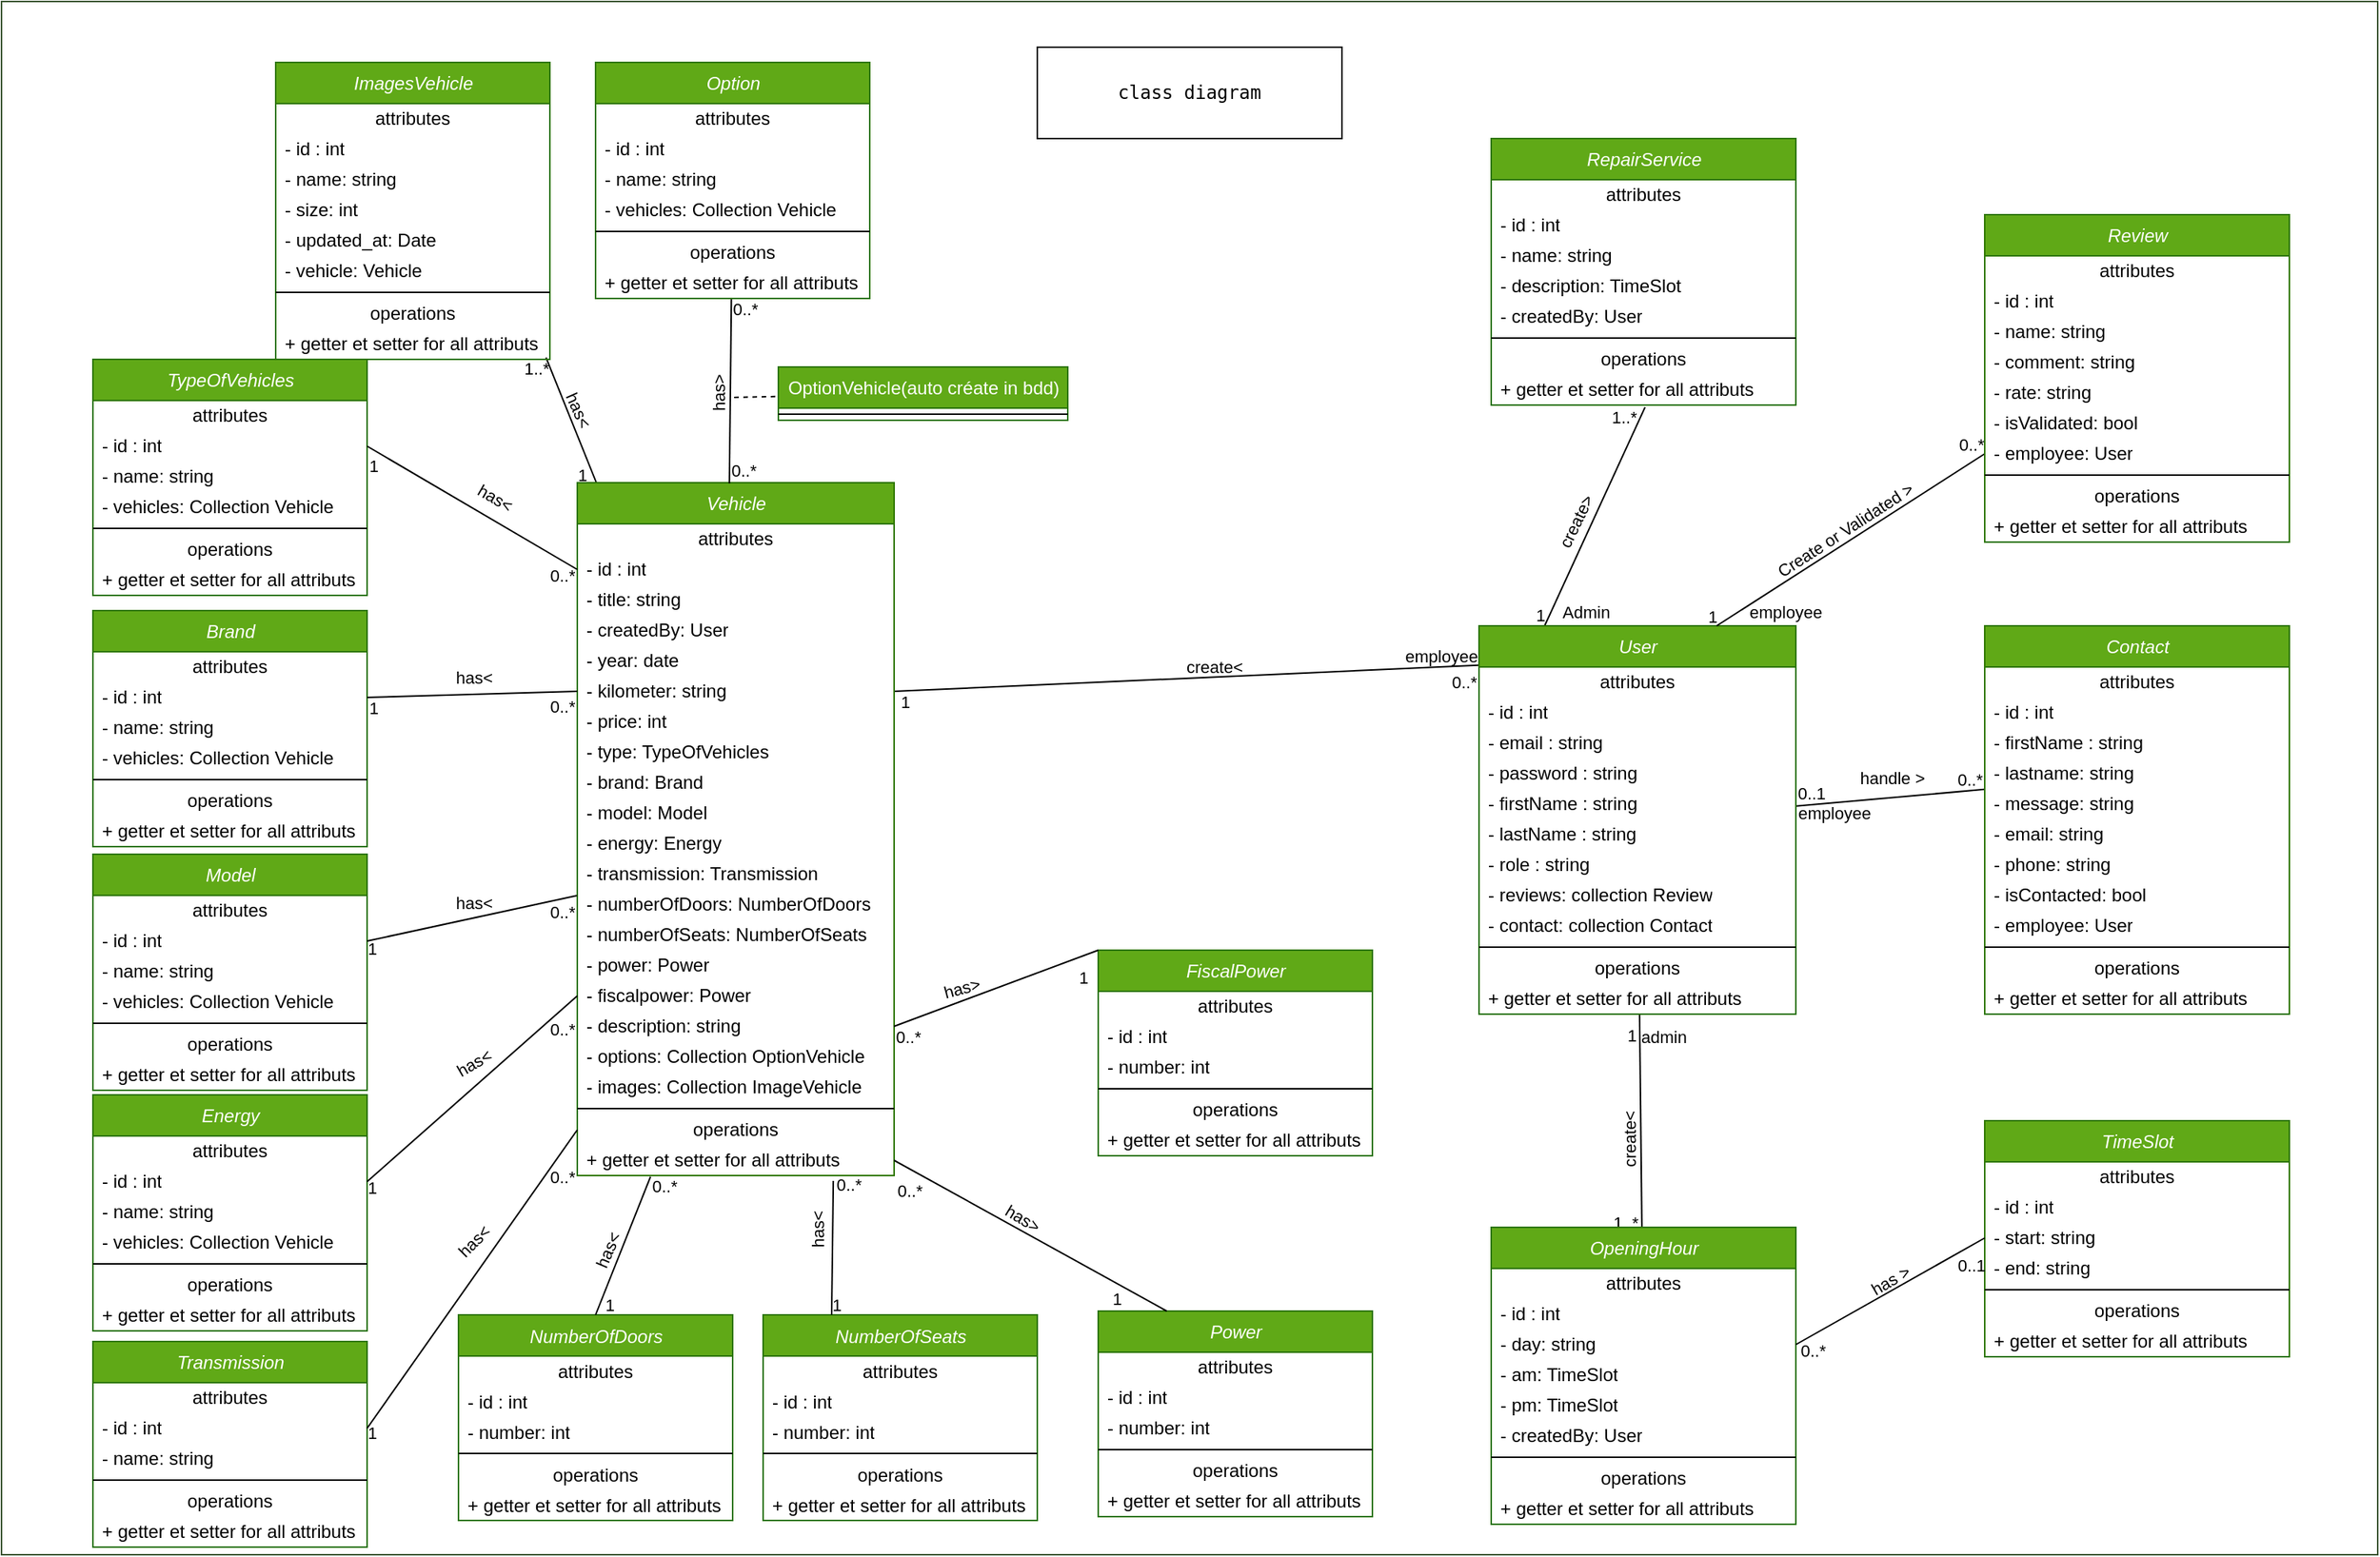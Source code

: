 <mxfile>
    <diagram id="cWU2d0lJQWs2ITCjKhx6" name="Page-1">
        <mxGraphModel dx="2080" dy="-3763" grid="1" gridSize="10" guides="1" tooltips="1" connect="1" arrows="1" fold="1" page="1" pageScale="1" pageWidth="850" pageHeight="1100" math="0" shadow="0">
            <root>
                <mxCell id="0"/>
                <mxCell id="1" parent="0"/>
                <mxCell id="2" value="fsdg" style="rounded=0;whiteSpace=wrap;html=1;fontFamily=Helvetica;fontSize=30;fontColor=#ffffff;verticalAlign=top;fillColor=#FFFFFF;strokeColor=#3A5431;backgroundOutline=0;" parent="1" vertex="1">
                    <mxGeometry x="120" y="4880" width="1560" height="1020" as="geometry"/>
                </mxCell>
                <mxCell id="3" value="&lt;div class=&quot;QmZWSe&quot;&gt;&lt;div class=&quot;DHcWmd&quot;&gt;&lt;/div&gt;&lt;/div&gt;&lt;div class=&quot;oSioSc&quot;&gt;&lt;div id=&quot;tw-target&quot;&gt;&lt;div data-entityname=&quot;Google Translate&quot; data-attrid=&quot;tw-targetArea&quot; class=&quot;g9WsWb PZPZlf&quot; id=&quot;kAz1tf&quot;&gt;&lt;div tabindex=&quot;0&quot; id=&quot;tw-target-text-container&quot; class=&quot;tw-ta-container F0azHf tw-nfl&quot;&gt;&lt;pre dir=&quot;ltr&quot; data-ved=&quot;2ahUKEwjc8YfSzIyDAxX-SKQEHdY7COkQ3ewLegQIBRAP&quot; style=&quot;text-align:left&quot; id=&quot;tw-target-text&quot; data-placeholder=&quot;Traduction&quot; class=&quot;tw-data-text tw-text-large tw-ta&quot;&gt;&lt;pre dir=&quot;ltr&quot; data-ved=&quot;2ahUKEwj19pv82I6DAxU-VKQEHayfBxkQ3ewLegQIBRAP&quot; id=&quot;tw-target-text&quot; data-placeholder=&quot;Traduction&quot; class=&quot;tw-data-text tw-text-large tw-ta&quot;&gt;&lt;span lang=&quot;en&quot; class=&quot;Y2IQFc&quot;&gt;class diagram&lt;/span&gt;&lt;/pre&gt;&lt;/pre&gt;&lt;/div&gt;&lt;/div&gt;&lt;/div&gt;&lt;/div&gt;" style="rounded=0;whiteSpace=wrap;html=1;strokeColor=#000000;fontColor=#000000;fillColor=#FFFFFF;" parent="1" vertex="1">
                    <mxGeometry x="800" y="4910" width="200" height="60" as="geometry"/>
                </mxCell>
                <mxCell id="192" style="edgeStyle=none;html=1;entryX=-0.001;entryY=0.021;entryDx=0;entryDy=0;entryPerimeter=0;strokeColor=#000000;endArrow=none;endFill=0;" parent="1" source="14" target="183" edge="1">
                    <mxGeometry relative="1" as="geometry"/>
                </mxCell>
                <mxCell id="193" value="handle &amp;gt;" style="edgeLabel;html=1;align=center;verticalAlign=middle;resizable=0;points=[];labelBackgroundColor=none;fontColor=#000000;rotation=0;" parent="192" vertex="1" connectable="0">
                    <mxGeometry x="0.337" y="-2" relative="1" as="geometry">
                        <mxPoint x="-20" y="-13" as="offset"/>
                    </mxGeometry>
                </mxCell>
                <mxCell id="194" value="0..1" style="edgeLabel;html=1;align=center;verticalAlign=middle;resizable=0;points=[];fontColor=#000000;labelBackgroundColor=none;" parent="192" vertex="1" connectable="0">
                    <mxGeometry x="-0.815" relative="1" as="geometry">
                        <mxPoint x="-2" y="-8" as="offset"/>
                    </mxGeometry>
                </mxCell>
                <mxCell id="224" value="employee" style="edgeLabel;html=1;align=center;verticalAlign=middle;resizable=0;points=[];fontColor=#000000;labelBackgroundColor=none;" parent="192" vertex="1" connectable="0">
                    <mxGeometry x="-0.534" y="-1" relative="1" as="geometry">
                        <mxPoint x="-4" y="6" as="offset"/>
                    </mxGeometry>
                </mxCell>
                <mxCell id="427" value="0..*" style="edgeLabel;html=1;align=center;verticalAlign=middle;resizable=0;points=[];fontColor=#000000;labelBackgroundColor=none;" parent="192" vertex="1" connectable="0">
                    <mxGeometry x="0.843" y="-1" relative="1" as="geometry">
                        <mxPoint y="-9" as="offset"/>
                    </mxGeometry>
                </mxCell>
                <mxCell id="223" style="edgeStyle=none;html=1;strokeColor=#000000;fontColor=#000000;endArrow=none;endFill=0;" parent="1" source="14" target="209" edge="1">
                    <mxGeometry relative="1" as="geometry"/>
                </mxCell>
                <mxCell id="225" value="admin" style="edgeLabel;html=1;align=center;verticalAlign=middle;resizable=0;points=[];fontColor=#000000;labelBackgroundColor=none;" parent="223" vertex="1" connectable="0">
                    <mxGeometry x="-0.714" y="1" relative="1" as="geometry">
                        <mxPoint x="14" y="-5" as="offset"/>
                    </mxGeometry>
                </mxCell>
                <mxCell id="226" value="create&amp;lt;" style="edgeLabel;html=1;align=center;verticalAlign=middle;resizable=0;points=[];fontColor=#000000;labelBackgroundColor=none;rotation=-90;" parent="223" vertex="1" connectable="0">
                    <mxGeometry x="0.315" y="1" relative="1" as="geometry">
                        <mxPoint x="-9" y="-9" as="offset"/>
                    </mxGeometry>
                </mxCell>
                <mxCell id="227" value="1..*" style="edgeLabel;html=1;align=center;verticalAlign=middle;resizable=0;points=[];fontColor=#000000;labelBackgroundColor=none;" parent="223" vertex="1" connectable="0">
                    <mxGeometry x="0.657" y="1" relative="1" as="geometry">
                        <mxPoint x="-12" y="21" as="offset"/>
                    </mxGeometry>
                </mxCell>
                <mxCell id="228" value="1" style="edgeLabel;html=1;align=center;verticalAlign=middle;resizable=0;points=[];fontColor=#000000;labelBackgroundColor=none;" parent="223" vertex="1" connectable="0">
                    <mxGeometry x="-0.714" y="1" relative="1" as="geometry">
                        <mxPoint x="-7" y="-6" as="offset"/>
                    </mxGeometry>
                </mxCell>
                <mxCell id="251" style="edgeStyle=none;html=1;entryX=1;entryY=0.5;entryDx=0;entryDy=0;strokeColor=#000000;fontColor=#000000;endArrow=none;endFill=0;exitX=0.01;exitY=-0.061;exitDx=0;exitDy=0;exitPerimeter=0;" parent="1" source="15" target="235" edge="1">
                    <mxGeometry relative="1" as="geometry"/>
                </mxCell>
                <mxCell id="252" value="create&amp;lt;" style="edgeLabel;html=1;align=center;verticalAlign=middle;resizable=0;points=[];fontColor=#000000;labelBackgroundColor=none;" parent="251" vertex="1" connectable="0">
                    <mxGeometry x="-0.127" relative="1" as="geometry">
                        <mxPoint x="-8" y="-7" as="offset"/>
                    </mxGeometry>
                </mxCell>
                <mxCell id="253" value="employee" style="edgeLabel;html=1;align=center;verticalAlign=middle;resizable=0;points=[];fontColor=#000000;labelBackgroundColor=none;" parent="251" vertex="1" connectable="0">
                    <mxGeometry x="-0.699" y="-1" relative="1" as="geometry">
                        <mxPoint x="31" y="-8" as="offset"/>
                    </mxGeometry>
                </mxCell>
                <mxCell id="254" value="1" style="edgeLabel;html=1;align=center;verticalAlign=middle;resizable=0;points=[];fontColor=#000000;labelBackgroundColor=none;" parent="251" vertex="1" connectable="0">
                    <mxGeometry x="0.61" y="-1" relative="1" as="geometry">
                        <mxPoint x="-69" y="11" as="offset"/>
                    </mxGeometry>
                </mxCell>
                <mxCell id="256" value="0..*" style="edgeLabel;html=1;align=center;verticalAlign=middle;resizable=0;points=[];fontColor=#000000;labelBackgroundColor=none;" parent="251" vertex="1" connectable="0">
                    <mxGeometry x="-0.711" relative="1" as="geometry">
                        <mxPoint x="44" y="8" as="offset"/>
                    </mxGeometry>
                </mxCell>
                <mxCell id="267" style="edgeStyle=none;html=1;entryX=0.505;entryY=1.07;entryDx=0;entryDy=0;entryPerimeter=0;strokeColor=#000000;fontColor=#000000;endArrow=none;endFill=0;exitX=0.207;exitY=0;exitDx=0;exitDy=0;exitPerimeter=0;" parent="1" source="14" target="265" edge="1">
                    <mxGeometry relative="1" as="geometry"/>
                </mxCell>
                <mxCell id="268" value="admin" style="edgeLabel;html=1;align=center;verticalAlign=middle;resizable=0;points=[];fontColor=#000000;labelBackgroundColor=none;" parent="267" vertex="1" connectable="0">
                    <mxGeometry x="-0.429" y="-1" relative="1" as="geometry">
                        <mxPoint x="15" y="62" as="offset"/>
                    </mxGeometry>
                </mxCell>
                <mxCell id="269" value="create&amp;gt;" style="edgeLabel;html=1;align=center;verticalAlign=middle;resizable=0;points=[];fontColor=#000000;labelBackgroundColor=none;rotation=296;" parent="267" vertex="1" connectable="0">
                    <mxGeometry x="-0.267" relative="1" as="geometry">
                        <mxPoint x="-4" y="-15" as="offset"/>
                    </mxGeometry>
                </mxCell>
                <mxCell id="270" value="1" style="edgeLabel;html=1;align=center;verticalAlign=middle;resizable=0;points=[];fontColor=#000000;labelBackgroundColor=none;" parent="267" vertex="1" connectable="0">
                    <mxGeometry x="-0.444" relative="1" as="geometry">
                        <mxPoint x="-22" y="33" as="offset"/>
                    </mxGeometry>
                </mxCell>
                <mxCell id="271" value="1..*" style="edgeLabel;html=1;align=center;verticalAlign=middle;resizable=0;points=[];fontColor=#000000;labelBackgroundColor=none;" parent="267" vertex="1" connectable="0">
                    <mxGeometry x="0.735" y="-2" relative="1" as="geometry">
                        <mxPoint x="-7" y="-14" as="offset"/>
                    </mxGeometry>
                </mxCell>
                <mxCell id="428" value="Admin" style="edgeLabel;html=1;align=center;verticalAlign=middle;resizable=0;points=[];fontColor=#000000;labelBackgroundColor=none;" parent="267" vertex="1" connectable="0">
                    <mxGeometry x="-0.453" y="-1" relative="1" as="geometry">
                        <mxPoint x="8" y="29" as="offset"/>
                    </mxGeometry>
                </mxCell>
                <mxCell id="14" value="&lt;i&gt;User&lt;/i&gt;" style="swimlane;fontStyle=0;align=center;verticalAlign=top;childLayout=stackLayout;horizontal=1;startSize=27;horizontalStack=0;resizeParent=1;resizeParentMax=0;resizeLast=0;collapsible=0;marginBottom=0;html=1;fillColor=#60a917;strokeColor=#2D7600;fontColor=#ffffff;" parent="1" vertex="1">
                    <mxGeometry x="1090" y="5290" width="208" height="255" as="geometry"/>
                </mxCell>
                <mxCell id="15" value="attributes" style="text;html=1;strokeColor=none;fillColor=none;align=center;verticalAlign=middle;spacingLeft=4;spacingRight=4;overflow=hidden;rotatable=0;points=[[0,0.5],[1,0.5]];portConstraint=eastwest;fontColor=#000000;" parent="14" vertex="1">
                    <mxGeometry y="27" width="208" height="20" as="geometry"/>
                </mxCell>
                <mxCell id="16" value="- id : int" style="text;html=1;strokeColor=none;fillColor=none;align=left;verticalAlign=middle;spacingLeft=4;spacingRight=4;overflow=hidden;rotatable=0;points=[[0,0.5],[1,0.5]];portConstraint=eastwest;fontColor=#000000;" parent="14" vertex="1">
                    <mxGeometry y="47" width="208" height="20" as="geometry"/>
                </mxCell>
                <mxCell id="17" value="&lt;font color=&quot;#000000&quot;&gt;- email : string&lt;/font&gt;" style="text;html=1;strokeColor=none;fillColor=none;align=left;verticalAlign=middle;spacingLeft=4;spacingRight=4;overflow=hidden;rotatable=0;points=[[0,0.5],[1,0.5]];portConstraint=eastwest;fontColor=#808080;" parent="14" vertex="1">
                    <mxGeometry y="67" width="208" height="20" as="geometry"/>
                </mxCell>
                <mxCell id="18" value="&lt;font color=&quot;#000000&quot;&gt;- password : string&lt;/font&gt;" style="text;html=1;strokeColor=none;fillColor=none;align=left;verticalAlign=middle;spacingLeft=4;spacingRight=4;overflow=hidden;rotatable=0;points=[[0,0.5],[1,0.5]];portConstraint=eastwest;fontColor=#808080;" parent="14" vertex="1">
                    <mxGeometry y="87" width="208" height="20" as="geometry"/>
                </mxCell>
                <mxCell id="19" value="- firstName : string" style="text;html=1;strokeColor=none;fillColor=none;align=left;verticalAlign=middle;spacingLeft=4;spacingRight=4;overflow=hidden;rotatable=0;points=[[0,0.5],[1,0.5]];portConstraint=eastwest;fontColor=#000000;" parent="14" vertex="1">
                    <mxGeometry y="107" width="208" height="20" as="geometry"/>
                </mxCell>
                <mxCell id="20" value="- lastName : string" style="text;html=1;strokeColor=none;fillColor=none;align=left;verticalAlign=middle;spacingLeft=4;spacingRight=4;overflow=hidden;rotatable=0;points=[[0,0.5],[1,0.5]];portConstraint=eastwest;fontColor=#000000;" parent="14" vertex="1">
                    <mxGeometry y="127" width="208" height="20" as="geometry"/>
                </mxCell>
                <mxCell id="22" value="- role : string" style="text;html=1;strokeColor=none;fillColor=none;align=left;verticalAlign=middle;spacingLeft=4;spacingRight=4;overflow=hidden;rotatable=0;points=[[0,0.5],[1,0.5]];portConstraint=eastwest;fontColor=#000000;" parent="14" vertex="1">
                    <mxGeometry y="147" width="208" height="20" as="geometry"/>
                </mxCell>
                <mxCell id="429" value="- reviews: collection Review" style="text;html=1;strokeColor=none;fillColor=none;align=left;verticalAlign=middle;spacingLeft=4;spacingRight=4;overflow=hidden;rotatable=0;points=[[0,0.5],[1,0.5]];portConstraint=eastwest;fontColor=#000000;" parent="14" vertex="1">
                    <mxGeometry y="167" width="208" height="20" as="geometry"/>
                </mxCell>
                <mxCell id="430" value="- contact: collection Contact" style="text;html=1;strokeColor=none;fillColor=none;align=left;verticalAlign=middle;spacingLeft=4;spacingRight=4;overflow=hidden;rotatable=0;points=[[0,0.5],[1,0.5]];portConstraint=eastwest;fontColor=#000000;" parent="14" vertex="1">
                    <mxGeometry y="187" width="208" height="20" as="geometry"/>
                </mxCell>
                <mxCell id="26" value="" style="line;strokeWidth=1;fillColor=none;align=left;verticalAlign=middle;spacingTop=-1;spacingLeft=3;spacingRight=3;rotatable=0;labelPosition=right;points=[];portConstraint=eastwest;fontColor=#000000;" parent="14" vertex="1">
                    <mxGeometry y="207" width="208" height="8" as="geometry"/>
                </mxCell>
                <mxCell id="27" value="operations" style="text;html=1;strokeColor=none;fillColor=none;align=center;verticalAlign=middle;spacingLeft=4;spacingRight=4;overflow=hidden;rotatable=0;points=[[0,0.5],[1,0.5]];portConstraint=eastwest;fontColor=#000000;" parent="14" vertex="1">
                    <mxGeometry y="215" width="208" height="20" as="geometry"/>
                </mxCell>
                <mxCell id="28" value="+ getter et setter for all attributs" style="text;html=1;strokeColor=none;fillColor=none;align=left;verticalAlign=middle;spacingLeft=4;spacingRight=4;overflow=hidden;rotatable=0;points=[[0,0.5],[1,0.5]];portConstraint=eastwest;fontColor=#000000;" parent="14" vertex="1">
                    <mxGeometry y="235" width="208" height="20" as="geometry"/>
                </mxCell>
                <mxCell id="67" style="html=1;strokeColor=#000000;fontColor=#000000;endArrow=none;endFill=0;exitX=0;exitY=0.5;exitDx=0;exitDy=0;entryX=0.75;entryY=0;entryDx=0;entryDy=0;" parent="1" source="175" target="14" edge="1">
                    <mxGeometry relative="1" as="geometry">
                        <mxPoint x="1263.64" y="5173.64" as="sourcePoint"/>
                        <mxPoint x="1264" y="5375" as="targetPoint"/>
                    </mxGeometry>
                </mxCell>
                <mxCell id="68" value="Create or Validated &amp;gt;" style="edgeLabel;html=1;align=center;verticalAlign=middle;resizable=0;points=[];fontColor=#000000;labelBackgroundColor=none;rotation=327;" parent="67" vertex="1" connectable="0">
                    <mxGeometry x="-0.03" y="1" relative="1" as="geometry">
                        <mxPoint x="-7" y="-6" as="offset"/>
                    </mxGeometry>
                </mxCell>
                <mxCell id="69" value="employee" style="edgeLabel;html=1;align=center;verticalAlign=middle;resizable=0;points=[];fontColor=#000000;labelBackgroundColor=none;rotation=0;" parent="67" vertex="1" connectable="0">
                    <mxGeometry x="0.846" relative="1" as="geometry">
                        <mxPoint x="31" y="-1" as="offset"/>
                    </mxGeometry>
                </mxCell>
                <mxCell id="70" value="1" style="edgeLabel;html=1;align=center;verticalAlign=middle;resizable=0;points=[];fontColor=#000000;labelBackgroundColor=none;" parent="67" vertex="1" connectable="0">
                    <mxGeometry x="0.751" relative="1" as="geometry">
                        <mxPoint x="-25" y="8" as="offset"/>
                    </mxGeometry>
                </mxCell>
                <mxCell id="71" value="0..*" style="edgeLabel;html=1;align=center;verticalAlign=middle;resizable=0;points=[];fontColor=#000000;labelBackgroundColor=none;" parent="67" vertex="1" connectable="0">
                    <mxGeometry x="-0.895" relative="1" as="geometry">
                        <mxPoint y="-12" as="offset"/>
                    </mxGeometry>
                </mxCell>
                <mxCell id="158" style="edgeStyle=none;html=1;dashed=1;strokeColor=#000000;fontColor=#000000;endArrow=none;endFill=0;" parent="1" edge="1">
                    <mxGeometry relative="1" as="geometry">
                        <mxPoint x="598" y="5140" as="targetPoint"/>
                        <mxPoint x="628" y="5139.4" as="sourcePoint"/>
                    </mxGeometry>
                </mxCell>
                <mxCell id="159" value="OptionVehicle(auto créate in bdd)" style="swimlane;fontStyle=0;align=center;verticalAlign=top;childLayout=stackLayout;horizontal=1;startSize=27;horizontalStack=0;resizeParent=1;resizeParentMax=0;resizeLast=0;collapsible=0;marginBottom=0;html=1;fillColor=#60a917;strokeColor=#2D7600;fontColor=#ffffff;" parent="1" vertex="1">
                    <mxGeometry x="630" y="5120" width="190" height="35" as="geometry"/>
                </mxCell>
                <mxCell id="160" value="" style="line;strokeWidth=1;fillColor=none;align=left;verticalAlign=middle;spacingTop=-1;spacingLeft=3;spacingRight=3;rotatable=0;labelPosition=right;points=[];portConstraint=eastwest;fontColor=#000000;" parent="159" vertex="1">
                    <mxGeometry y="27" width="190" height="8" as="geometry"/>
                </mxCell>
                <mxCell id="168" value="&lt;i&gt;Review&lt;/i&gt;" style="swimlane;fontStyle=0;align=center;verticalAlign=top;childLayout=stackLayout;horizontal=1;startSize=27;horizontalStack=0;resizeParent=1;resizeParentMax=0;resizeLast=0;collapsible=0;marginBottom=0;html=1;fillColor=#60a917;strokeColor=#2D7600;fontColor=#ffffff;" parent="1" vertex="1">
                    <mxGeometry x="1422" y="5020" width="200" height="215" as="geometry"/>
                </mxCell>
                <mxCell id="169" value="attributes" style="text;html=1;strokeColor=none;fillColor=none;align=center;verticalAlign=middle;spacingLeft=4;spacingRight=4;overflow=hidden;rotatable=0;points=[[0,0.5],[1,0.5]];portConstraint=eastwest;fontColor=#000000;" parent="168" vertex="1">
                    <mxGeometry y="27" width="200" height="20" as="geometry"/>
                </mxCell>
                <mxCell id="170" value="- id : int" style="text;html=1;strokeColor=none;fillColor=none;align=left;verticalAlign=middle;spacingLeft=4;spacingRight=4;overflow=hidden;rotatable=0;points=[[0,0.5],[1,0.5]];portConstraint=eastwest;fontColor=#000000;" parent="168" vertex="1">
                    <mxGeometry y="47" width="200" height="20" as="geometry"/>
                </mxCell>
                <mxCell id="171" value="&lt;font color=&quot;#000000&quot;&gt;- name: string&lt;/font&gt;" style="text;html=1;strokeColor=none;fillColor=none;align=left;verticalAlign=middle;spacingLeft=4;spacingRight=4;overflow=hidden;rotatable=0;points=[[0,0.5],[1,0.5]];portConstraint=eastwest;fontColor=#808080;" parent="168" vertex="1">
                    <mxGeometry y="67" width="200" height="20" as="geometry"/>
                </mxCell>
                <mxCell id="172" value="&lt;font color=&quot;#000000&quot;&gt;- comment: string&lt;/font&gt;" style="text;html=1;strokeColor=none;fillColor=none;align=left;verticalAlign=middle;spacingLeft=4;spacingRight=4;overflow=hidden;rotatable=0;points=[[0,0.5],[1,0.5]];portConstraint=eastwest;fontColor=#808080;" parent="168" vertex="1">
                    <mxGeometry y="87" width="200" height="20" as="geometry"/>
                </mxCell>
                <mxCell id="173" value="- rate: string" style="text;html=1;strokeColor=none;fillColor=none;align=left;verticalAlign=middle;spacingLeft=4;spacingRight=4;overflow=hidden;rotatable=0;points=[[0,0.5],[1,0.5]];portConstraint=eastwest;fontColor=#000000;" parent="168" vertex="1">
                    <mxGeometry y="107" width="200" height="20" as="geometry"/>
                </mxCell>
                <mxCell id="174" value="- isValidated: bool" style="text;html=1;strokeColor=none;fillColor=none;align=left;verticalAlign=middle;spacingLeft=4;spacingRight=4;overflow=hidden;rotatable=0;points=[[0,0.5],[1,0.5]];portConstraint=eastwest;fontColor=#000000;" parent="168" vertex="1">
                    <mxGeometry y="127" width="200" height="20" as="geometry"/>
                </mxCell>
                <mxCell id="175" value="- employee: User" style="text;html=1;strokeColor=none;fillColor=none;align=left;verticalAlign=middle;spacingLeft=4;spacingRight=4;overflow=hidden;rotatable=0;points=[[0,0.5],[1,0.5]];portConstraint=eastwest;fontColor=#000000;" parent="168" vertex="1">
                    <mxGeometry y="147" width="200" height="20" as="geometry"/>
                </mxCell>
                <mxCell id="176" value="" style="line;strokeWidth=1;fillColor=none;align=left;verticalAlign=middle;spacingTop=-1;spacingLeft=3;spacingRight=3;rotatable=0;labelPosition=right;points=[];portConstraint=eastwest;fontColor=#000000;" parent="168" vertex="1">
                    <mxGeometry y="167" width="200" height="8" as="geometry"/>
                </mxCell>
                <mxCell id="177" value="operations" style="text;html=1;strokeColor=none;fillColor=none;align=center;verticalAlign=middle;spacingLeft=4;spacingRight=4;overflow=hidden;rotatable=0;points=[[0,0.5],[1,0.5]];portConstraint=eastwest;fontColor=#000000;" parent="168" vertex="1">
                    <mxGeometry y="175" width="200" height="20" as="geometry"/>
                </mxCell>
                <mxCell id="178" value="+ getter et setter for all attributs" style="text;html=1;strokeColor=none;fillColor=none;align=left;verticalAlign=middle;spacingLeft=4;spacingRight=4;overflow=hidden;rotatable=0;points=[[0,0.5],[1,0.5]];portConstraint=eastwest;fontColor=#000000;" parent="168" vertex="1">
                    <mxGeometry y="195" width="200" height="20" as="geometry"/>
                </mxCell>
                <mxCell id="179" value="&lt;i&gt;Contact&lt;/i&gt;" style="swimlane;fontStyle=0;align=center;verticalAlign=top;childLayout=stackLayout;horizontal=1;startSize=27;horizontalStack=0;resizeParent=1;resizeParentMax=0;resizeLast=0;collapsible=0;marginBottom=0;html=1;fillColor=#60a917;strokeColor=#2D7600;fontColor=#ffffff;" parent="1" vertex="1">
                    <mxGeometry x="1422" y="5290" width="200" height="255" as="geometry"/>
                </mxCell>
                <mxCell id="180" value="attributes" style="text;html=1;strokeColor=none;fillColor=none;align=center;verticalAlign=middle;spacingLeft=4;spacingRight=4;overflow=hidden;rotatable=0;points=[[0,0.5],[1,0.5]];portConstraint=eastwest;fontColor=#000000;" parent="179" vertex="1">
                    <mxGeometry y="27" width="200" height="20" as="geometry"/>
                </mxCell>
                <mxCell id="181" value="- id : int" style="text;html=1;strokeColor=none;fillColor=none;align=left;verticalAlign=middle;spacingLeft=4;spacingRight=4;overflow=hidden;rotatable=0;points=[[0,0.5],[1,0.5]];portConstraint=eastwest;fontColor=#000000;" parent="179" vertex="1">
                    <mxGeometry y="47" width="200" height="20" as="geometry"/>
                </mxCell>
                <mxCell id="190" value="- firstName : string" style="text;html=1;strokeColor=none;fillColor=none;align=left;verticalAlign=middle;spacingLeft=4;spacingRight=4;overflow=hidden;rotatable=0;points=[[0,0.5],[1,0.5]];portConstraint=eastwest;fontColor=#000000;" parent="179" vertex="1">
                    <mxGeometry y="67" width="200" height="20" as="geometry"/>
                </mxCell>
                <mxCell id="182" value="&lt;font color=&quot;#000000&quot;&gt;- lastname: string&lt;/font&gt;" style="text;html=1;strokeColor=none;fillColor=none;align=left;verticalAlign=middle;spacingLeft=4;spacingRight=4;overflow=hidden;rotatable=0;points=[[0,0.5],[1,0.5]];portConstraint=eastwest;fontColor=#808080;" parent="179" vertex="1">
                    <mxGeometry y="87" width="200" height="20" as="geometry"/>
                </mxCell>
                <mxCell id="183" value="&lt;font color=&quot;#000000&quot;&gt;- message: string&lt;/font&gt;" style="text;html=1;strokeColor=none;fillColor=none;align=left;verticalAlign=middle;spacingLeft=4;spacingRight=4;overflow=hidden;rotatable=0;points=[[0,0.5],[1,0.5]];portConstraint=eastwest;fontColor=#808080;" parent="179" vertex="1">
                    <mxGeometry y="107" width="200" height="20" as="geometry"/>
                </mxCell>
                <mxCell id="184" value="- email: string" style="text;html=1;strokeColor=none;fillColor=none;align=left;verticalAlign=middle;spacingLeft=4;spacingRight=4;overflow=hidden;rotatable=0;points=[[0,0.5],[1,0.5]];portConstraint=eastwest;fontColor=#000000;" parent="179" vertex="1">
                    <mxGeometry y="127" width="200" height="20" as="geometry"/>
                </mxCell>
                <mxCell id="191" value="- phone: string" style="text;html=1;strokeColor=none;fillColor=none;align=left;verticalAlign=middle;spacingLeft=4;spacingRight=4;overflow=hidden;rotatable=0;points=[[0,0.5],[1,0.5]];portConstraint=eastwest;fontColor=#000000;" parent="179" vertex="1">
                    <mxGeometry y="147" width="200" height="20" as="geometry"/>
                </mxCell>
                <mxCell id="185" value="- isContacted: bool" style="text;html=1;strokeColor=none;fillColor=none;align=left;verticalAlign=middle;spacingLeft=4;spacingRight=4;overflow=hidden;rotatable=0;points=[[0,0.5],[1,0.5]];portConstraint=eastwest;fontColor=#000000;" parent="179" vertex="1">
                    <mxGeometry y="167" width="200" height="20" as="geometry"/>
                </mxCell>
                <mxCell id="186" value="- employee: User" style="text;html=1;strokeColor=none;fillColor=none;align=left;verticalAlign=middle;spacingLeft=4;spacingRight=4;overflow=hidden;rotatable=0;points=[[0,0.5],[1,0.5]];portConstraint=eastwest;fontColor=#000000;" parent="179" vertex="1">
                    <mxGeometry y="187" width="200" height="20" as="geometry"/>
                </mxCell>
                <mxCell id="187" value="" style="line;strokeWidth=1;fillColor=none;align=left;verticalAlign=middle;spacingTop=-1;spacingLeft=3;spacingRight=3;rotatable=0;labelPosition=right;points=[];portConstraint=eastwest;fontColor=#000000;" parent="179" vertex="1">
                    <mxGeometry y="207" width="200" height="8" as="geometry"/>
                </mxCell>
                <mxCell id="188" value="operations" style="text;html=1;strokeColor=none;fillColor=none;align=center;verticalAlign=middle;spacingLeft=4;spacingRight=4;overflow=hidden;rotatable=0;points=[[0,0.5],[1,0.5]];portConstraint=eastwest;fontColor=#000000;" parent="179" vertex="1">
                    <mxGeometry y="215" width="200" height="20" as="geometry"/>
                </mxCell>
                <mxCell id="189" value="+ getter et setter for all attributs" style="text;html=1;strokeColor=none;fillColor=none;align=left;verticalAlign=middle;spacingLeft=4;spacingRight=4;overflow=hidden;rotatable=0;points=[[0,0.5],[1,0.5]];portConstraint=eastwest;fontColor=#000000;" parent="179" vertex="1">
                    <mxGeometry y="235" width="200" height="20" as="geometry"/>
                </mxCell>
                <mxCell id="196" value="&lt;i&gt;TimeSlot&lt;/i&gt;" style="swimlane;fontStyle=0;align=center;verticalAlign=top;childLayout=stackLayout;horizontal=1;startSize=27;horizontalStack=0;resizeParent=1;resizeParentMax=0;resizeLast=0;collapsible=0;marginBottom=0;html=1;fillColor=#60a917;strokeColor=#2D7600;fontColor=#ffffff;" parent="1" vertex="1">
                    <mxGeometry x="1422" y="5615" width="200" height="155" as="geometry"/>
                </mxCell>
                <mxCell id="197" value="attributes" style="text;html=1;strokeColor=none;fillColor=none;align=center;verticalAlign=middle;spacingLeft=4;spacingRight=4;overflow=hidden;rotatable=0;points=[[0,0.5],[1,0.5]];portConstraint=eastwest;fontColor=#000000;" parent="196" vertex="1">
                    <mxGeometry y="27" width="200" height="20" as="geometry"/>
                </mxCell>
                <mxCell id="198" value="- id : int" style="text;html=1;strokeColor=none;fillColor=none;align=left;verticalAlign=middle;spacingLeft=4;spacingRight=4;overflow=hidden;rotatable=0;points=[[0,0.5],[1,0.5]];portConstraint=eastwest;fontColor=#000000;" parent="196" vertex="1">
                    <mxGeometry y="47" width="200" height="20" as="geometry"/>
                </mxCell>
                <mxCell id="199" value="- start: string" style="text;html=1;strokeColor=none;fillColor=none;align=left;verticalAlign=middle;spacingLeft=4;spacingRight=4;overflow=hidden;rotatable=0;points=[[0,0.5],[1,0.5]];portConstraint=eastwest;fontColor=#000000;" parent="196" vertex="1">
                    <mxGeometry y="67" width="200" height="20" as="geometry"/>
                </mxCell>
                <mxCell id="200" value="&lt;font color=&quot;#000000&quot;&gt;- end: string&lt;/font&gt;" style="text;html=1;strokeColor=none;fillColor=none;align=left;verticalAlign=middle;spacingLeft=4;spacingRight=4;overflow=hidden;rotatable=0;points=[[0,0.5],[1,0.5]];portConstraint=eastwest;fontColor=#808080;" parent="196" vertex="1">
                    <mxGeometry y="87" width="200" height="20" as="geometry"/>
                </mxCell>
                <mxCell id="206" value="" style="line;strokeWidth=1;fillColor=none;align=left;verticalAlign=middle;spacingTop=-1;spacingLeft=3;spacingRight=3;rotatable=0;labelPosition=right;points=[];portConstraint=eastwest;fontColor=#000000;" parent="196" vertex="1">
                    <mxGeometry y="107" width="200" height="8" as="geometry"/>
                </mxCell>
                <mxCell id="207" value="operations" style="text;html=1;strokeColor=none;fillColor=none;align=center;verticalAlign=middle;spacingLeft=4;spacingRight=4;overflow=hidden;rotatable=0;points=[[0,0.5],[1,0.5]];portConstraint=eastwest;fontColor=#000000;" parent="196" vertex="1">
                    <mxGeometry y="115" width="200" height="20" as="geometry"/>
                </mxCell>
                <mxCell id="208" value="+ getter et setter for all attributs" style="text;html=1;strokeColor=none;fillColor=none;align=left;verticalAlign=middle;spacingLeft=4;spacingRight=4;overflow=hidden;rotatable=0;points=[[0,0.5],[1,0.5]];portConstraint=eastwest;fontColor=#000000;" parent="196" vertex="1">
                    <mxGeometry y="135" width="200" height="20" as="geometry"/>
                </mxCell>
                <mxCell id="209" value="&lt;i&gt;OpeningHour&lt;/i&gt;" style="swimlane;fontStyle=0;align=center;verticalAlign=top;childLayout=stackLayout;horizontal=1;startSize=27;horizontalStack=0;resizeParent=1;resizeParentMax=0;resizeLast=0;collapsible=0;marginBottom=0;html=1;fillColor=#60a917;strokeColor=#2D7600;fontColor=#ffffff;" parent="1" vertex="1">
                    <mxGeometry x="1098" y="5685" width="200" height="195" as="geometry"/>
                </mxCell>
                <mxCell id="210" value="attributes" style="text;html=1;strokeColor=none;fillColor=none;align=center;verticalAlign=middle;spacingLeft=4;spacingRight=4;overflow=hidden;rotatable=0;points=[[0,0.5],[1,0.5]];portConstraint=eastwest;fontColor=#000000;" parent="209" vertex="1">
                    <mxGeometry y="27" width="200" height="20" as="geometry"/>
                </mxCell>
                <mxCell id="211" value="- id : int" style="text;html=1;strokeColor=none;fillColor=none;align=left;verticalAlign=middle;spacingLeft=4;spacingRight=4;overflow=hidden;rotatable=0;points=[[0,0.5],[1,0.5]];portConstraint=eastwest;fontColor=#000000;" parent="209" vertex="1">
                    <mxGeometry y="47" width="200" height="20" as="geometry"/>
                </mxCell>
                <mxCell id="212" value="- day: string" style="text;html=1;strokeColor=none;fillColor=none;align=left;verticalAlign=middle;spacingLeft=4;spacingRight=4;overflow=hidden;rotatable=0;points=[[0,0.5],[1,0.5]];portConstraint=eastwest;fontColor=#000000;" parent="209" vertex="1">
                    <mxGeometry y="67" width="200" height="20" as="geometry"/>
                </mxCell>
                <mxCell id="213" value="&lt;font color=&quot;#000000&quot;&gt;- am: TimeSlot&lt;/font&gt;" style="text;html=1;strokeColor=none;fillColor=none;align=left;verticalAlign=middle;spacingLeft=4;spacingRight=4;overflow=hidden;rotatable=0;points=[[0,0.5],[1,0.5]];portConstraint=eastwest;fontColor=#808080;" parent="209" vertex="1">
                    <mxGeometry y="87" width="200" height="20" as="geometry"/>
                </mxCell>
                <mxCell id="218" value="&lt;font color=&quot;#000000&quot;&gt;- pm: TimeSlot&lt;/font&gt;" style="text;html=1;strokeColor=none;fillColor=none;align=left;verticalAlign=middle;spacingLeft=4;spacingRight=4;overflow=hidden;rotatable=0;points=[[0,0.5],[1,0.5]];portConstraint=eastwest;fontColor=#808080;" parent="209" vertex="1">
                    <mxGeometry y="107" width="200" height="20" as="geometry"/>
                </mxCell>
                <mxCell id="266" value="&lt;font color=&quot;#000000&quot;&gt;- createdBy: User&lt;/font&gt;" style="text;html=1;strokeColor=none;fillColor=none;align=left;verticalAlign=middle;spacingLeft=4;spacingRight=4;overflow=hidden;rotatable=0;points=[[0,0.5],[1,0.5]];portConstraint=eastwest;fontColor=#808080;" parent="209" vertex="1">
                    <mxGeometry y="127" width="200" height="20" as="geometry"/>
                </mxCell>
                <mxCell id="214" value="" style="line;strokeWidth=1;fillColor=none;align=left;verticalAlign=middle;spacingTop=-1;spacingLeft=3;spacingRight=3;rotatable=0;labelPosition=right;points=[];portConstraint=eastwest;fontColor=#000000;" parent="209" vertex="1">
                    <mxGeometry y="147" width="200" height="8" as="geometry"/>
                </mxCell>
                <mxCell id="215" value="operations" style="text;html=1;strokeColor=none;fillColor=none;align=center;verticalAlign=middle;spacingLeft=4;spacingRight=4;overflow=hidden;rotatable=0;points=[[0,0.5],[1,0.5]];portConstraint=eastwest;fontColor=#000000;" parent="209" vertex="1">
                    <mxGeometry y="155" width="200" height="20" as="geometry"/>
                </mxCell>
                <mxCell id="216" value="+ getter et setter for all attributs" style="text;html=1;strokeColor=none;fillColor=none;align=left;verticalAlign=middle;spacingLeft=4;spacingRight=4;overflow=hidden;rotatable=0;points=[[0,0.5],[1,0.5]];portConstraint=eastwest;fontColor=#000000;" parent="209" vertex="1">
                    <mxGeometry y="175" width="200" height="20" as="geometry"/>
                </mxCell>
                <mxCell id="219" style="edgeStyle=none;html=1;entryX=0;entryY=0.5;entryDx=0;entryDy=0;strokeColor=#000000;fontColor=#000000;endArrow=none;endFill=0;exitX=1;exitY=0.5;exitDx=0;exitDy=0;" parent="1" source="212" target="199" edge="1">
                    <mxGeometry relative="1" as="geometry"/>
                </mxCell>
                <mxCell id="220" value="has &amp;gt;" style="edgeLabel;html=1;align=center;verticalAlign=middle;resizable=0;points=[];fontColor=#000000;labelBackgroundColor=none;rotation=-30;" parent="219" vertex="1" connectable="0">
                    <mxGeometry x="-0.357" y="-1" relative="1" as="geometry">
                        <mxPoint x="21" y="-20" as="offset"/>
                    </mxGeometry>
                </mxCell>
                <mxCell id="221" value="0..*" style="edgeLabel;html=1;align=center;verticalAlign=middle;resizable=0;points=[];fontColor=#000000;labelBackgroundColor=none;" parent="219" vertex="1" connectable="0">
                    <mxGeometry x="-0.819" y="-2" relative="1" as="geometry">
                        <mxPoint x="-2" y="8" as="offset"/>
                    </mxGeometry>
                </mxCell>
                <mxCell id="426" value="0..1" style="edgeLabel;html=1;align=center;verticalAlign=middle;resizable=0;points=[];fontColor=#000000;labelBackgroundColor=none;" parent="219" vertex="1" connectable="0">
                    <mxGeometry x="0.852" relative="1" as="geometry">
                        <mxPoint y="13" as="offset"/>
                    </mxGeometry>
                </mxCell>
                <mxCell id="297" style="edgeStyle=none;html=1;entryX=0.986;entryY=0.941;entryDx=0;entryDy=0;entryPerimeter=0;strokeColor=#000000;fontColor=#000000;endArrow=none;endFill=0;" parent="1" source="229" target="294" edge="1">
                    <mxGeometry relative="1" as="geometry"/>
                </mxCell>
                <mxCell id="298" value="has&amp;lt;" style="edgeLabel;html=1;align=center;verticalAlign=middle;resizable=0;points=[];fontColor=#000000;labelBackgroundColor=none;rotation=66;" parent="297" vertex="1" connectable="0">
                    <mxGeometry x="-0.215" y="-1" relative="1" as="geometry">
                        <mxPoint y="-15" as="offset"/>
                    </mxGeometry>
                </mxCell>
                <mxCell id="299" value="1..*" style="edgeLabel;html=1;align=center;verticalAlign=middle;resizable=0;points=[];fontColor=#000000;labelBackgroundColor=none;" parent="297" vertex="1" connectable="0">
                    <mxGeometry x="0.7" y="-1" relative="1" as="geometry">
                        <mxPoint x="-13" y="-5" as="offset"/>
                    </mxGeometry>
                </mxCell>
                <mxCell id="300" value="1" style="edgeLabel;html=1;align=center;verticalAlign=middle;resizable=0;points=[];fontColor=#000000;labelBackgroundColor=none;" parent="297" vertex="1" connectable="0">
                    <mxGeometry x="-0.768" relative="1" as="geometry">
                        <mxPoint x="-6" y="4" as="offset"/>
                    </mxGeometry>
                </mxCell>
                <mxCell id="229" value="&lt;i&gt;Vehicle&lt;/i&gt;" style="swimlane;fontStyle=0;align=center;verticalAlign=top;childLayout=stackLayout;horizontal=1;startSize=27;horizontalStack=0;resizeParent=1;resizeParentMax=0;resizeLast=0;collapsible=0;marginBottom=0;html=1;fillColor=#60a917;strokeColor=#2D7600;fontColor=#ffffff;" parent="1" vertex="1">
                    <mxGeometry x="498" y="5196" width="208" height="455" as="geometry"/>
                </mxCell>
                <mxCell id="230" value="attributes" style="text;html=1;strokeColor=none;fillColor=none;align=center;verticalAlign=middle;spacingLeft=4;spacingRight=4;overflow=hidden;rotatable=0;points=[[0,0.5],[1,0.5]];portConstraint=eastwest;fontColor=#000000;" parent="229" vertex="1">
                    <mxGeometry y="27" width="208" height="20" as="geometry"/>
                </mxCell>
                <mxCell id="231" value="- id : int" style="text;html=1;strokeColor=none;fillColor=none;align=left;verticalAlign=middle;spacingLeft=4;spacingRight=4;overflow=hidden;rotatable=0;points=[[0,0.5],[1,0.5]];portConstraint=eastwest;fontColor=#000000;" parent="229" vertex="1">
                    <mxGeometry y="47" width="208" height="20" as="geometry"/>
                </mxCell>
                <mxCell id="232" value="&lt;font color=&quot;#000000&quot;&gt;- title: string&lt;/font&gt;" style="text;html=1;strokeColor=none;fillColor=none;align=left;verticalAlign=middle;spacingLeft=4;spacingRight=4;overflow=hidden;rotatable=0;points=[[0,0.5],[1,0.5]];portConstraint=eastwest;fontColor=#808080;" parent="229" vertex="1">
                    <mxGeometry y="67" width="208" height="20" as="geometry"/>
                </mxCell>
                <mxCell id="233" value="&lt;font color=&quot;#000000&quot;&gt;- createdBy: User&lt;/font&gt;" style="text;html=1;strokeColor=none;fillColor=none;align=left;verticalAlign=middle;spacingLeft=4;spacingRight=4;overflow=hidden;rotatable=0;points=[[0,0.5],[1,0.5]];portConstraint=eastwest;fontColor=#808080;" parent="229" vertex="1">
                    <mxGeometry y="87" width="208" height="20" as="geometry"/>
                </mxCell>
                <mxCell id="234" value="- year: date" style="text;html=1;strokeColor=none;fillColor=none;align=left;verticalAlign=middle;spacingLeft=4;spacingRight=4;overflow=hidden;rotatable=0;points=[[0,0.5],[1,0.5]];portConstraint=eastwest;fontColor=#000000;" parent="229" vertex="1">
                    <mxGeometry y="107" width="208" height="20" as="geometry"/>
                </mxCell>
                <mxCell id="235" value="- kilometer: string" style="text;html=1;strokeColor=none;fillColor=none;align=left;verticalAlign=middle;spacingLeft=4;spacingRight=4;overflow=hidden;rotatable=0;points=[[0,0.5],[1,0.5]];portConstraint=eastwest;fontColor=#000000;" parent="229" vertex="1">
                    <mxGeometry y="127" width="208" height="20" as="geometry"/>
                </mxCell>
                <mxCell id="236" value="- price: int" style="text;html=1;strokeColor=none;fillColor=none;align=left;verticalAlign=middle;spacingLeft=4;spacingRight=4;overflow=hidden;rotatable=0;points=[[0,0.5],[1,0.5]];portConstraint=eastwest;fontColor=#000000;" parent="229" vertex="1">
                    <mxGeometry y="147" width="208" height="20" as="geometry"/>
                </mxCell>
                <mxCell id="240" value="- type: TypeOfVehicles" style="text;html=1;strokeColor=none;fillColor=none;align=left;verticalAlign=middle;spacingLeft=4;spacingRight=4;overflow=hidden;rotatable=0;points=[[0,0.5],[1,0.5]];portConstraint=eastwest;fontColor=#000000;" parent="229" vertex="1">
                    <mxGeometry y="167" width="208" height="20" as="geometry"/>
                </mxCell>
                <mxCell id="241" value="- brand: Brand" style="text;html=1;strokeColor=none;fillColor=none;align=left;verticalAlign=middle;spacingLeft=4;spacingRight=4;overflow=hidden;rotatable=0;points=[[0,0.5],[1,0.5]];portConstraint=eastwest;fontColor=#000000;" parent="229" vertex="1">
                    <mxGeometry y="187" width="208" height="20" as="geometry"/>
                </mxCell>
                <mxCell id="242" value="- model: Model" style="text;html=1;strokeColor=none;fillColor=none;align=left;verticalAlign=middle;spacingLeft=4;spacingRight=4;overflow=hidden;rotatable=0;points=[[0,0.5],[1,0.5]];portConstraint=eastwest;fontColor=#000000;" parent="229" vertex="1">
                    <mxGeometry y="207" width="208" height="20" as="geometry"/>
                </mxCell>
                <mxCell id="243" value="- energy: Energy" style="text;html=1;strokeColor=none;fillColor=none;align=left;verticalAlign=middle;spacingLeft=4;spacingRight=4;overflow=hidden;rotatable=0;points=[[0,0.5],[1,0.5]];portConstraint=eastwest;fontColor=#000000;" parent="229" vertex="1">
                    <mxGeometry y="227" width="208" height="20" as="geometry"/>
                </mxCell>
                <mxCell id="244" value="- transmission: Transmission&lt;span style=&quot;color: rgba(0, 0, 0, 0); font-family: monospace; font-size: 0px;&quot;&gt;%3CmxGraphModel%3E%3Croot%3E%3CmxCell%20id%3D%220%22%2F%3E%3CmxCell%20id%3D%221%22%20parent%3D%220%22%2F%3E%3CmxCell%20id%3D%222%22%20value%3D%22-%20energy%3A%20Energy%22%20style%3D%22text%3Bhtml%3D1%3BstrokeColor%3Dnone%3BfillColor%3Dnone%3Balign%3Dleft%3BverticalAlign%3Dmiddle%3BspacingLeft%3D4%3BspacingRight%3D4%3Boverflow%3Dhidden%3Brotatable%3D0%3Bpoints%3D%5B%5B0%2C0.5%5D%2C%5B1%2C0.5%5D%5D%3BportConstraint%3Deastwest%3BfontColor%3D%23000000%3B%22%20vertex%3D%221%22%20parent%3D%221%22%3E%3CmxGeometry%20x%3D%22520%22%20y%3D%225387%22%20width%3D%22208%22%20height%3D%2220%22%20as%3D%22geometry%22%2F%3E%3C%2FmxCell%3E%3C%2Froot%3E%3C%2FmxGraphModel%3E&lt;/span&gt;" style="text;html=1;strokeColor=none;fillColor=none;align=left;verticalAlign=middle;spacingLeft=4;spacingRight=4;overflow=hidden;rotatable=0;points=[[0,0.5],[1,0.5]];portConstraint=eastwest;fontColor=#000000;" parent="229" vertex="1">
                    <mxGeometry y="247" width="208" height="20" as="geometry"/>
                </mxCell>
                <mxCell id="245" value="- numberOfDoors: NumberOfDoors" style="text;html=1;strokeColor=none;fillColor=none;align=left;verticalAlign=middle;spacingLeft=4;spacingRight=4;overflow=hidden;rotatable=0;points=[[0,0.5],[1,0.5]];portConstraint=eastwest;fontColor=#000000;" parent="229" vertex="1">
                    <mxGeometry y="267" width="208" height="20" as="geometry"/>
                </mxCell>
                <mxCell id="246" value="- numberOfSeats: NumberOfSeats" style="text;html=1;strokeColor=none;fillColor=none;align=left;verticalAlign=middle;spacingLeft=4;spacingRight=4;overflow=hidden;rotatable=0;points=[[0,0.5],[1,0.5]];portConstraint=eastwest;fontColor=#000000;" parent="229" vertex="1">
                    <mxGeometry y="287" width="208" height="20" as="geometry"/>
                </mxCell>
                <mxCell id="247" value="- power: Power" style="text;html=1;strokeColor=none;fillColor=none;align=left;verticalAlign=middle;spacingLeft=4;spacingRight=4;overflow=hidden;rotatable=0;points=[[0,0.5],[1,0.5]];portConstraint=eastwest;fontColor=#000000;" parent="229" vertex="1">
                    <mxGeometry y="307" width="208" height="20" as="geometry"/>
                </mxCell>
                <mxCell id="281" value="- fiscalpower: Power" style="text;html=1;strokeColor=none;fillColor=none;align=left;verticalAlign=middle;spacingLeft=4;spacingRight=4;overflow=hidden;rotatable=0;points=[[0,0.5],[1,0.5]];portConstraint=eastwest;fontColor=#000000;" parent="229" vertex="1">
                    <mxGeometry y="327" width="208" height="20" as="geometry"/>
                </mxCell>
                <mxCell id="248" value="- description: string" style="text;html=1;strokeColor=none;fillColor=none;align=left;verticalAlign=middle;spacingLeft=4;spacingRight=4;overflow=hidden;rotatable=0;points=[[0,0.5],[1,0.5]];portConstraint=eastwest;fontColor=#000000;" parent="229" vertex="1">
                    <mxGeometry y="347" width="208" height="20" as="geometry"/>
                </mxCell>
                <mxCell id="249" value="- options: Collection OptionVehicle" style="text;html=1;strokeColor=none;fillColor=none;align=left;verticalAlign=middle;spacingLeft=4;spacingRight=4;overflow=hidden;rotatable=0;points=[[0,0.5],[1,0.5]];portConstraint=eastwest;fontColor=#000000;" parent="229" vertex="1">
                    <mxGeometry y="367" width="208" height="20" as="geometry"/>
                </mxCell>
                <mxCell id="250" value="- images: Collection ImageVehicle" style="text;html=1;strokeColor=none;fillColor=none;align=left;verticalAlign=middle;spacingLeft=4;spacingRight=4;overflow=hidden;rotatable=0;points=[[0,0.5],[1,0.5]];portConstraint=eastwest;fontColor=#000000;" parent="229" vertex="1">
                    <mxGeometry y="387" width="208" height="20" as="geometry"/>
                </mxCell>
                <mxCell id="237" value="" style="line;strokeWidth=1;fillColor=none;align=left;verticalAlign=middle;spacingTop=-1;spacingLeft=3;spacingRight=3;rotatable=0;labelPosition=right;points=[];portConstraint=eastwest;fontColor=#000000;" parent="229" vertex="1">
                    <mxGeometry y="407" width="208" height="8" as="geometry"/>
                </mxCell>
                <mxCell id="238" value="operations" style="text;html=1;strokeColor=none;fillColor=none;align=center;verticalAlign=middle;spacingLeft=4;spacingRight=4;overflow=hidden;rotatable=0;points=[[0,0.5],[1,0.5]];portConstraint=eastwest;fontColor=#000000;" parent="229" vertex="1">
                    <mxGeometry y="415" width="208" height="20" as="geometry"/>
                </mxCell>
                <mxCell id="239" value="+ getter et setter for all attributs" style="text;html=1;strokeColor=none;fillColor=none;align=left;verticalAlign=middle;spacingLeft=4;spacingRight=4;overflow=hidden;rotatable=0;points=[[0,0.5],[1,0.5]];portConstraint=eastwest;fontColor=#000000;" parent="229" vertex="1">
                    <mxGeometry y="435" width="208" height="20" as="geometry"/>
                </mxCell>
                <mxCell id="257" value="&lt;i&gt;RepairService&lt;/i&gt;" style="swimlane;fontStyle=0;align=center;verticalAlign=top;childLayout=stackLayout;horizontal=1;startSize=27;horizontalStack=0;resizeParent=1;resizeParentMax=0;resizeLast=0;collapsible=0;marginBottom=0;html=1;fillColor=#60a917;strokeColor=#2D7600;fontColor=#ffffff;" parent="1" vertex="1">
                    <mxGeometry x="1098" y="4970" width="200" height="175" as="geometry"/>
                </mxCell>
                <mxCell id="258" value="attributes" style="text;html=1;strokeColor=none;fillColor=none;align=center;verticalAlign=middle;spacingLeft=4;spacingRight=4;overflow=hidden;rotatable=0;points=[[0,0.5],[1,0.5]];portConstraint=eastwest;fontColor=#000000;" parent="257" vertex="1">
                    <mxGeometry y="27" width="200" height="20" as="geometry"/>
                </mxCell>
                <mxCell id="259" value="- id : int" style="text;html=1;strokeColor=none;fillColor=none;align=left;verticalAlign=middle;spacingLeft=4;spacingRight=4;overflow=hidden;rotatable=0;points=[[0,0.5],[1,0.5]];portConstraint=eastwest;fontColor=#000000;" parent="257" vertex="1">
                    <mxGeometry y="47" width="200" height="20" as="geometry"/>
                </mxCell>
                <mxCell id="260" value="- name: string" style="text;html=1;strokeColor=none;fillColor=none;align=left;verticalAlign=middle;spacingLeft=4;spacingRight=4;overflow=hidden;rotatable=0;points=[[0,0.5],[1,0.5]];portConstraint=eastwest;fontColor=#000000;" parent="257" vertex="1">
                    <mxGeometry y="67" width="200" height="20" as="geometry"/>
                </mxCell>
                <mxCell id="261" value="&lt;font color=&quot;#000000&quot;&gt;- description: TimeSlot&lt;/font&gt;" style="text;html=1;strokeColor=none;fillColor=none;align=left;verticalAlign=middle;spacingLeft=4;spacingRight=4;overflow=hidden;rotatable=0;points=[[0,0.5],[1,0.5]];portConstraint=eastwest;fontColor=#808080;" parent="257" vertex="1">
                    <mxGeometry y="87" width="200" height="20" as="geometry"/>
                </mxCell>
                <mxCell id="262" value="&lt;font color=&quot;#000000&quot;&gt;- createdBy: User&lt;/font&gt;" style="text;html=1;strokeColor=none;fillColor=none;align=left;verticalAlign=middle;spacingLeft=4;spacingRight=4;overflow=hidden;rotatable=0;points=[[0,0.5],[1,0.5]];portConstraint=eastwest;fontColor=#808080;" parent="257" vertex="1">
                    <mxGeometry y="107" width="200" height="20" as="geometry"/>
                </mxCell>
                <mxCell id="263" value="" style="line;strokeWidth=1;fillColor=none;align=left;verticalAlign=middle;spacingTop=-1;spacingLeft=3;spacingRight=3;rotatable=0;labelPosition=right;points=[];portConstraint=eastwest;fontColor=#000000;" parent="257" vertex="1">
                    <mxGeometry y="127" width="200" height="8" as="geometry"/>
                </mxCell>
                <mxCell id="264" value="operations" style="text;html=1;strokeColor=none;fillColor=none;align=center;verticalAlign=middle;spacingLeft=4;spacingRight=4;overflow=hidden;rotatable=0;points=[[0,0.5],[1,0.5]];portConstraint=eastwest;fontColor=#000000;" parent="257" vertex="1">
                    <mxGeometry y="135" width="200" height="20" as="geometry"/>
                </mxCell>
                <mxCell id="265" value="+ getter et setter for all attributs" style="text;html=1;strokeColor=none;fillColor=none;align=left;verticalAlign=middle;spacingLeft=4;spacingRight=4;overflow=hidden;rotatable=0;points=[[0,0.5],[1,0.5]];portConstraint=eastwest;fontColor=#000000;" parent="257" vertex="1">
                    <mxGeometry y="155" width="200" height="20" as="geometry"/>
                </mxCell>
                <mxCell id="283" style="edgeStyle=none;html=1;entryX=0.48;entryY=0.001;entryDx=0;entryDy=0;entryPerimeter=0;strokeColor=#000000;fontColor=#000000;endArrow=none;endFill=0;" parent="1" source="272" target="229" edge="1">
                    <mxGeometry relative="1" as="geometry"/>
                </mxCell>
                <mxCell id="284" value="has&amp;gt;" style="edgeLabel;html=1;align=center;verticalAlign=middle;resizable=0;points=[];fontColor=#000000;labelBackgroundColor=none;rotation=-90;" parent="283" vertex="1" connectable="0">
                    <mxGeometry x="-0.461" y="2" relative="1" as="geometry">
                        <mxPoint x="-10" y="30" as="offset"/>
                    </mxGeometry>
                </mxCell>
                <mxCell id="285" value="0..*" style="edgeLabel;html=1;align=center;verticalAlign=middle;resizable=0;points=[];fontColor=#000000;labelBackgroundColor=none;" parent="283" vertex="1" connectable="0">
                    <mxGeometry x="-0.83" relative="1" as="geometry">
                        <mxPoint x="9" y="-4" as="offset"/>
                    </mxGeometry>
                </mxCell>
                <mxCell id="286" value="0..*" style="edgeLabel;html=1;align=center;verticalAlign=middle;resizable=0;points=[];fontColor=#000000;labelBackgroundColor=none;" parent="283" vertex="1" connectable="0">
                    <mxGeometry x="0.777" y="-1" relative="1" as="geometry">
                        <mxPoint x="10" y="5" as="offset"/>
                    </mxGeometry>
                </mxCell>
                <mxCell id="272" value="&lt;i&gt;Option&lt;/i&gt;" style="swimlane;fontStyle=0;align=center;verticalAlign=top;childLayout=stackLayout;horizontal=1;startSize=27;horizontalStack=0;resizeParent=1;resizeParentMax=0;resizeLast=0;collapsible=0;marginBottom=0;html=1;fillColor=#60a917;strokeColor=#2D7600;fontColor=#ffffff;" parent="1" vertex="1">
                    <mxGeometry x="510" y="4920" width="180" height="155" as="geometry"/>
                </mxCell>
                <mxCell id="273" value="attributes" style="text;html=1;strokeColor=none;fillColor=none;align=center;verticalAlign=middle;spacingLeft=4;spacingRight=4;overflow=hidden;rotatable=0;points=[[0,0.5],[1,0.5]];portConstraint=eastwest;fontColor=#000000;" parent="272" vertex="1">
                    <mxGeometry y="27" width="180" height="20" as="geometry"/>
                </mxCell>
                <mxCell id="274" value="- id : int" style="text;html=1;strokeColor=none;fillColor=none;align=left;verticalAlign=middle;spacingLeft=4;spacingRight=4;overflow=hidden;rotatable=0;points=[[0,0.5],[1,0.5]];portConstraint=eastwest;fontColor=#000000;" parent="272" vertex="1">
                    <mxGeometry y="47" width="180" height="20" as="geometry"/>
                </mxCell>
                <mxCell id="275" value="- name: string" style="text;html=1;strokeColor=none;fillColor=none;align=left;verticalAlign=middle;spacingLeft=4;spacingRight=4;overflow=hidden;rotatable=0;points=[[0,0.5],[1,0.5]];portConstraint=eastwest;fontColor=#000000;" parent="272" vertex="1">
                    <mxGeometry y="67" width="180" height="20" as="geometry"/>
                </mxCell>
                <mxCell id="282" value="- vehicles: Collection Vehicle" style="text;html=1;strokeColor=none;fillColor=none;align=left;verticalAlign=middle;spacingLeft=4;spacingRight=4;overflow=hidden;rotatable=0;points=[[0,0.5],[1,0.5]];portConstraint=eastwest;fontColor=#000000;" parent="272" vertex="1">
                    <mxGeometry y="87" width="180" height="20" as="geometry"/>
                </mxCell>
                <mxCell id="278" value="" style="line;strokeWidth=1;fillColor=none;align=left;verticalAlign=middle;spacingTop=-1;spacingLeft=3;spacingRight=3;rotatable=0;labelPosition=right;points=[];portConstraint=eastwest;fontColor=#000000;" parent="272" vertex="1">
                    <mxGeometry y="107" width="180" height="8" as="geometry"/>
                </mxCell>
                <mxCell id="279" value="operations" style="text;html=1;strokeColor=none;fillColor=none;align=center;verticalAlign=middle;spacingLeft=4;spacingRight=4;overflow=hidden;rotatable=0;points=[[0,0.5],[1,0.5]];portConstraint=eastwest;fontColor=#000000;" parent="272" vertex="1">
                    <mxGeometry y="115" width="180" height="20" as="geometry"/>
                </mxCell>
                <mxCell id="280" value="+ getter et setter for all attributs" style="text;html=1;strokeColor=none;fillColor=none;align=left;verticalAlign=middle;spacingLeft=4;spacingRight=4;overflow=hidden;rotatable=0;points=[[0,0.5],[1,0.5]];portConstraint=eastwest;fontColor=#000000;" parent="272" vertex="1">
                    <mxGeometry y="135" width="180" height="20" as="geometry"/>
                </mxCell>
                <mxCell id="287" value="&lt;i&gt;ImagesVehicle&lt;/i&gt;" style="swimlane;fontStyle=0;align=center;verticalAlign=top;childLayout=stackLayout;horizontal=1;startSize=27;horizontalStack=0;resizeParent=1;resizeParentMax=0;resizeLast=0;collapsible=0;marginBottom=0;html=1;fillColor=#60a917;strokeColor=#2D7600;fontColor=#ffffff;" parent="1" vertex="1">
                    <mxGeometry x="300" y="4920" width="180" height="195" as="geometry"/>
                </mxCell>
                <mxCell id="288" value="attributes" style="text;html=1;strokeColor=none;fillColor=none;align=center;verticalAlign=middle;spacingLeft=4;spacingRight=4;overflow=hidden;rotatable=0;points=[[0,0.5],[1,0.5]];portConstraint=eastwest;fontColor=#000000;" parent="287" vertex="1">
                    <mxGeometry y="27" width="180" height="20" as="geometry"/>
                </mxCell>
                <mxCell id="289" value="- id : int" style="text;html=1;strokeColor=none;fillColor=none;align=left;verticalAlign=middle;spacingLeft=4;spacingRight=4;overflow=hidden;rotatable=0;points=[[0,0.5],[1,0.5]];portConstraint=eastwest;fontColor=#000000;" parent="287" vertex="1">
                    <mxGeometry y="47" width="180" height="20" as="geometry"/>
                </mxCell>
                <mxCell id="290" value="- name: string" style="text;html=1;strokeColor=none;fillColor=none;align=left;verticalAlign=middle;spacingLeft=4;spacingRight=4;overflow=hidden;rotatable=0;points=[[0,0.5],[1,0.5]];portConstraint=eastwest;fontColor=#000000;" parent="287" vertex="1">
                    <mxGeometry y="67" width="180" height="20" as="geometry"/>
                </mxCell>
                <mxCell id="295" value="- size: int" style="text;html=1;strokeColor=none;fillColor=none;align=left;verticalAlign=middle;spacingLeft=4;spacingRight=4;overflow=hidden;rotatable=0;points=[[0,0.5],[1,0.5]];portConstraint=eastwest;fontColor=#000000;" parent="287" vertex="1">
                    <mxGeometry y="87" width="180" height="20" as="geometry"/>
                </mxCell>
                <mxCell id="296" value="- updated_at: Date" style="text;html=1;strokeColor=none;fillColor=none;align=left;verticalAlign=middle;spacingLeft=4;spacingRight=4;overflow=hidden;rotatable=0;points=[[0,0.5],[1,0.5]];portConstraint=eastwest;fontColor=#000000;" parent="287" vertex="1">
                    <mxGeometry y="107" width="180" height="20" as="geometry"/>
                </mxCell>
                <mxCell id="291" value="- vehicle: Vehicle" style="text;html=1;strokeColor=none;fillColor=none;align=left;verticalAlign=middle;spacingLeft=4;spacingRight=4;overflow=hidden;rotatable=0;points=[[0,0.5],[1,0.5]];portConstraint=eastwest;fontColor=#000000;" parent="287" vertex="1">
                    <mxGeometry y="127" width="180" height="20" as="geometry"/>
                </mxCell>
                <mxCell id="292" value="" style="line;strokeWidth=1;fillColor=none;align=left;verticalAlign=middle;spacingTop=-1;spacingLeft=3;spacingRight=3;rotatable=0;labelPosition=right;points=[];portConstraint=eastwest;fontColor=#000000;" parent="287" vertex="1">
                    <mxGeometry y="147" width="180" height="8" as="geometry"/>
                </mxCell>
                <mxCell id="293" value="operations" style="text;html=1;strokeColor=none;fillColor=none;align=center;verticalAlign=middle;spacingLeft=4;spacingRight=4;overflow=hidden;rotatable=0;points=[[0,0.5],[1,0.5]];portConstraint=eastwest;fontColor=#000000;" parent="287" vertex="1">
                    <mxGeometry y="155" width="180" height="20" as="geometry"/>
                </mxCell>
                <mxCell id="294" value="+ getter et setter for all attributs" style="text;html=1;strokeColor=none;fillColor=none;align=left;verticalAlign=middle;spacingLeft=4;spacingRight=4;overflow=hidden;rotatable=0;points=[[0,0.5],[1,0.5]];portConstraint=eastwest;fontColor=#000000;" parent="287" vertex="1">
                    <mxGeometry y="175" width="180" height="20" as="geometry"/>
                </mxCell>
                <mxCell id="301" value="&lt;i&gt;TypeOfVehicles&lt;/i&gt;" style="swimlane;fontStyle=0;align=center;verticalAlign=top;childLayout=stackLayout;horizontal=1;startSize=27;horizontalStack=0;resizeParent=1;resizeParentMax=0;resizeLast=0;collapsible=0;marginBottom=0;html=1;fillColor=#60a917;strokeColor=#2D7600;fontColor=#ffffff;" parent="1" vertex="1">
                    <mxGeometry x="180" y="5115" width="180" height="155" as="geometry"/>
                </mxCell>
                <mxCell id="302" value="attributes" style="text;html=1;strokeColor=none;fillColor=none;align=center;verticalAlign=middle;spacingLeft=4;spacingRight=4;overflow=hidden;rotatable=0;points=[[0,0.5],[1,0.5]];portConstraint=eastwest;fontColor=#000000;" parent="301" vertex="1">
                    <mxGeometry y="27" width="180" height="20" as="geometry"/>
                </mxCell>
                <mxCell id="303" value="- id : int" style="text;html=1;strokeColor=none;fillColor=none;align=left;verticalAlign=middle;spacingLeft=4;spacingRight=4;overflow=hidden;rotatable=0;points=[[0,0.5],[1,0.5]];portConstraint=eastwest;fontColor=#000000;" parent="301" vertex="1">
                    <mxGeometry y="47" width="180" height="20" as="geometry"/>
                </mxCell>
                <mxCell id="304" value="- name: string" style="text;html=1;strokeColor=none;fillColor=none;align=left;verticalAlign=middle;spacingLeft=4;spacingRight=4;overflow=hidden;rotatable=0;points=[[0,0.5],[1,0.5]];portConstraint=eastwest;fontColor=#000000;" parent="301" vertex="1">
                    <mxGeometry y="67" width="180" height="20" as="geometry"/>
                </mxCell>
                <mxCell id="432" value="- vehicles: Collection Vehicle" style="text;html=1;strokeColor=none;fillColor=none;align=left;verticalAlign=middle;spacingLeft=4;spacingRight=4;overflow=hidden;rotatable=0;points=[[0,0.5],[1,0.5]];portConstraint=eastwest;fontColor=#000000;" vertex="1" parent="301">
                    <mxGeometry y="87" width="180" height="20" as="geometry"/>
                </mxCell>
                <mxCell id="308" value="" style="line;strokeWidth=1;fillColor=none;align=left;verticalAlign=middle;spacingTop=-1;spacingLeft=3;spacingRight=3;rotatable=0;labelPosition=right;points=[];portConstraint=eastwest;fontColor=#000000;" parent="301" vertex="1">
                    <mxGeometry y="107" width="180" height="8" as="geometry"/>
                </mxCell>
                <mxCell id="309" value="operations" style="text;html=1;strokeColor=none;fillColor=none;align=center;verticalAlign=middle;spacingLeft=4;spacingRight=4;overflow=hidden;rotatable=0;points=[[0,0.5],[1,0.5]];portConstraint=eastwest;fontColor=#000000;" parent="301" vertex="1">
                    <mxGeometry y="115" width="180" height="20" as="geometry"/>
                </mxCell>
                <mxCell id="310" value="+ getter et setter for all attributs" style="text;html=1;strokeColor=none;fillColor=none;align=left;verticalAlign=middle;spacingLeft=4;spacingRight=4;overflow=hidden;rotatable=0;points=[[0,0.5],[1,0.5]];portConstraint=eastwest;fontColor=#000000;" parent="301" vertex="1">
                    <mxGeometry y="135" width="180" height="20" as="geometry"/>
                </mxCell>
                <mxCell id="311" style="edgeStyle=none;html=1;entryX=1;entryY=0.5;entryDx=0;entryDy=0;strokeColor=#000000;fontColor=#000000;endArrow=none;endFill=0;exitX=0;exitY=0.5;exitDx=0;exitDy=0;" parent="1" source="231" target="303" edge="1">
                    <mxGeometry relative="1" as="geometry">
                        <mxPoint x="441.118" y="5262.18" as="sourcePoint"/>
                        <mxPoint x="408.0" y="5180" as="targetPoint"/>
                    </mxGeometry>
                </mxCell>
                <mxCell id="312" value="has&amp;lt;" style="edgeLabel;html=1;align=center;verticalAlign=middle;resizable=0;points=[];fontColor=#000000;labelBackgroundColor=none;rotation=30;" parent="311" vertex="1" connectable="0">
                    <mxGeometry x="-0.215" y="-1" relative="1" as="geometry">
                        <mxPoint y="-15" as="offset"/>
                    </mxGeometry>
                </mxCell>
                <mxCell id="313" value="1" style="edgeLabel;html=1;align=center;verticalAlign=middle;resizable=0;points=[];fontColor=#000000;labelBackgroundColor=none;" parent="311" vertex="1" connectable="0">
                    <mxGeometry x="0.7" y="-1" relative="1" as="geometry">
                        <mxPoint x="-17" y="1" as="offset"/>
                    </mxGeometry>
                </mxCell>
                <mxCell id="314" value="0..*" style="edgeLabel;html=1;align=center;verticalAlign=middle;resizable=0;points=[];fontColor=#000000;labelBackgroundColor=none;" parent="311" vertex="1" connectable="0">
                    <mxGeometry x="-0.768" relative="1" as="geometry">
                        <mxPoint x="6" y="13" as="offset"/>
                    </mxGeometry>
                </mxCell>
                <mxCell id="322" value="&lt;i&gt;Brand&lt;/i&gt;" style="swimlane;fontStyle=0;align=center;verticalAlign=top;childLayout=stackLayout;horizontal=1;startSize=27;horizontalStack=0;resizeParent=1;resizeParentMax=0;resizeLast=0;collapsible=0;marginBottom=0;html=1;fillColor=#60a917;strokeColor=#2D7600;fontColor=#ffffff;" parent="1" vertex="1">
                    <mxGeometry x="180" y="5280" width="180" height="155" as="geometry"/>
                </mxCell>
                <mxCell id="323" value="attributes" style="text;html=1;strokeColor=none;fillColor=none;align=center;verticalAlign=middle;spacingLeft=4;spacingRight=4;overflow=hidden;rotatable=0;points=[[0,0.5],[1,0.5]];portConstraint=eastwest;fontColor=#000000;" parent="322" vertex="1">
                    <mxGeometry y="27" width="180" height="20" as="geometry"/>
                </mxCell>
                <mxCell id="324" value="- id : int" style="text;html=1;strokeColor=none;fillColor=none;align=left;verticalAlign=middle;spacingLeft=4;spacingRight=4;overflow=hidden;rotatable=0;points=[[0,0.5],[1,0.5]];portConstraint=eastwest;fontColor=#000000;" parent="322" vertex="1">
                    <mxGeometry y="47" width="180" height="20" as="geometry"/>
                </mxCell>
                <mxCell id="325" value="- name: string" style="text;html=1;strokeColor=none;fillColor=none;align=left;verticalAlign=middle;spacingLeft=4;spacingRight=4;overflow=hidden;rotatable=0;points=[[0,0.5],[1,0.5]];portConstraint=eastwest;fontColor=#000000;" parent="322" vertex="1">
                    <mxGeometry y="67" width="180" height="20" as="geometry"/>
                </mxCell>
                <mxCell id="433" value="- vehicles: Collection Vehicle" style="text;html=1;strokeColor=none;fillColor=none;align=left;verticalAlign=middle;spacingLeft=4;spacingRight=4;overflow=hidden;rotatable=0;points=[[0,0.5],[1,0.5]];portConstraint=eastwest;fontColor=#000000;" vertex="1" parent="322">
                    <mxGeometry y="87" width="180" height="20" as="geometry"/>
                </mxCell>
                <mxCell id="326" value="" style="line;strokeWidth=1;fillColor=none;align=left;verticalAlign=middle;spacingTop=-1;spacingLeft=3;spacingRight=3;rotatable=0;labelPosition=right;points=[];portConstraint=eastwest;fontColor=#000000;" parent="322" vertex="1">
                    <mxGeometry y="107" width="180" height="8" as="geometry"/>
                </mxCell>
                <mxCell id="327" value="operations" style="text;html=1;strokeColor=none;fillColor=none;align=center;verticalAlign=middle;spacingLeft=4;spacingRight=4;overflow=hidden;rotatable=0;points=[[0,0.5],[1,0.5]];portConstraint=eastwest;fontColor=#000000;" parent="322" vertex="1">
                    <mxGeometry y="115" width="180" height="20" as="geometry"/>
                </mxCell>
                <mxCell id="328" value="+ getter et setter for all attributs" style="text;html=1;strokeColor=none;fillColor=none;align=left;verticalAlign=middle;spacingLeft=4;spacingRight=4;overflow=hidden;rotatable=0;points=[[0,0.5],[1,0.5]];portConstraint=eastwest;fontColor=#000000;" parent="322" vertex="1">
                    <mxGeometry y="135" width="180" height="20" as="geometry"/>
                </mxCell>
                <mxCell id="329" style="edgeStyle=none;html=1;entryX=1;entryY=0.5;entryDx=0;entryDy=0;strokeColor=#000000;fontColor=#000000;endArrow=none;endFill=0;exitX=0;exitY=0.5;exitDx=0;exitDy=0;" parent="1" source="235" target="324" edge="1">
                    <mxGeometry relative="1" as="geometry">
                        <mxPoint x="498" y="5393" as="sourcePoint"/>
                        <mxPoint x="408.0" y="5320" as="targetPoint"/>
                    </mxGeometry>
                </mxCell>
                <mxCell id="330" value="has&amp;lt;" style="edgeLabel;html=1;align=center;verticalAlign=middle;resizable=0;points=[];fontColor=#000000;labelBackgroundColor=none;rotation=0;" parent="329" vertex="1" connectable="0">
                    <mxGeometry x="-0.215" y="-1" relative="1" as="geometry">
                        <mxPoint x="-14" y="-10" as="offset"/>
                    </mxGeometry>
                </mxCell>
                <mxCell id="331" value="1" style="edgeLabel;html=1;align=center;verticalAlign=middle;resizable=0;points=[];fontColor=#000000;labelBackgroundColor=none;" parent="329" vertex="1" connectable="0">
                    <mxGeometry x="0.7" y="-1" relative="1" as="geometry">
                        <mxPoint x="-17" y="8" as="offset"/>
                    </mxGeometry>
                </mxCell>
                <mxCell id="332" value="0..*" style="edgeLabel;html=1;align=center;verticalAlign=middle;resizable=0;points=[];fontColor=#000000;labelBackgroundColor=none;" parent="329" vertex="1" connectable="0">
                    <mxGeometry x="-0.768" relative="1" as="geometry">
                        <mxPoint x="6" y="9" as="offset"/>
                    </mxGeometry>
                </mxCell>
                <mxCell id="333" value="&lt;i&gt;Model&lt;/i&gt;" style="swimlane;fontStyle=0;align=center;verticalAlign=top;childLayout=stackLayout;horizontal=1;startSize=27;horizontalStack=0;resizeParent=1;resizeParentMax=0;resizeLast=0;collapsible=0;marginBottom=0;html=1;fillColor=#60a917;strokeColor=#2D7600;fontColor=#ffffff;" parent="1" vertex="1">
                    <mxGeometry x="180" y="5440" width="180" height="155" as="geometry"/>
                </mxCell>
                <mxCell id="334" value="attributes" style="text;html=1;strokeColor=none;fillColor=none;align=center;verticalAlign=middle;spacingLeft=4;spacingRight=4;overflow=hidden;rotatable=0;points=[[0,0.5],[1,0.5]];portConstraint=eastwest;fontColor=#000000;" parent="333" vertex="1">
                    <mxGeometry y="27" width="180" height="20" as="geometry"/>
                </mxCell>
                <mxCell id="335" value="- id : int" style="text;html=1;strokeColor=none;fillColor=none;align=left;verticalAlign=middle;spacingLeft=4;spacingRight=4;overflow=hidden;rotatable=0;points=[[0,0.5],[1,0.5]];portConstraint=eastwest;fontColor=#000000;" parent="333" vertex="1">
                    <mxGeometry y="47" width="180" height="20" as="geometry"/>
                </mxCell>
                <mxCell id="336" value="- name: string" style="text;html=1;strokeColor=none;fillColor=none;align=left;verticalAlign=middle;spacingLeft=4;spacingRight=4;overflow=hidden;rotatable=0;points=[[0,0.5],[1,0.5]];portConstraint=eastwest;fontColor=#000000;" parent="333" vertex="1">
                    <mxGeometry y="67" width="180" height="20" as="geometry"/>
                </mxCell>
                <mxCell id="434" value="- vehicles: Collection Vehicle" style="text;html=1;strokeColor=none;fillColor=none;align=left;verticalAlign=middle;spacingLeft=4;spacingRight=4;overflow=hidden;rotatable=0;points=[[0,0.5],[1,0.5]];portConstraint=eastwest;fontColor=#000000;" vertex="1" parent="333">
                    <mxGeometry y="87" width="180" height="20" as="geometry"/>
                </mxCell>
                <mxCell id="337" value="" style="line;strokeWidth=1;fillColor=none;align=left;verticalAlign=middle;spacingTop=-1;spacingLeft=3;spacingRight=3;rotatable=0;labelPosition=right;points=[];portConstraint=eastwest;fontColor=#000000;" parent="333" vertex="1">
                    <mxGeometry y="107" width="180" height="8" as="geometry"/>
                </mxCell>
                <mxCell id="338" value="operations" style="text;html=1;strokeColor=none;fillColor=none;align=center;verticalAlign=middle;spacingLeft=4;spacingRight=4;overflow=hidden;rotatable=0;points=[[0,0.5],[1,0.5]];portConstraint=eastwest;fontColor=#000000;" parent="333" vertex="1">
                    <mxGeometry y="115" width="180" height="20" as="geometry"/>
                </mxCell>
                <mxCell id="339" value="+ getter et setter for all attributs" style="text;html=1;strokeColor=none;fillColor=none;align=left;verticalAlign=middle;spacingLeft=4;spacingRight=4;overflow=hidden;rotatable=0;points=[[0,0.5],[1,0.5]];portConstraint=eastwest;fontColor=#000000;" parent="333" vertex="1">
                    <mxGeometry y="135" width="180" height="20" as="geometry"/>
                </mxCell>
                <mxCell id="340" style="edgeStyle=none;html=1;entryX=1;entryY=0.5;entryDx=0;entryDy=0;strokeColor=#000000;fontColor=#000000;endArrow=none;endFill=0;exitX=-0.001;exitY=0.208;exitDx=0;exitDy=0;exitPerimeter=0;" parent="1" source="245" target="335" edge="1">
                    <mxGeometry relative="1" as="geometry">
                        <mxPoint x="498" y="5533" as="sourcePoint"/>
                        <mxPoint x="408.0" y="5460" as="targetPoint"/>
                    </mxGeometry>
                </mxCell>
                <mxCell id="341" value="has&amp;lt;" style="edgeLabel;html=1;align=center;verticalAlign=middle;resizable=0;points=[];fontColor=#000000;labelBackgroundColor=none;rotation=0;" parent="340" vertex="1" connectable="0">
                    <mxGeometry x="-0.215" y="-1" relative="1" as="geometry">
                        <mxPoint x="-14" y="-6" as="offset"/>
                    </mxGeometry>
                </mxCell>
                <mxCell id="342" value="1" style="edgeLabel;html=1;align=center;verticalAlign=middle;resizable=0;points=[];fontColor=#000000;labelBackgroundColor=none;" parent="340" vertex="1" connectable="0">
                    <mxGeometry x="0.7" y="-1" relative="1" as="geometry">
                        <mxPoint x="-18" y="10" as="offset"/>
                    </mxGeometry>
                </mxCell>
                <mxCell id="343" value="0..*" style="edgeLabel;html=1;align=center;verticalAlign=middle;resizable=0;points=[];fontColor=#000000;labelBackgroundColor=none;" parent="340" vertex="1" connectable="0">
                    <mxGeometry x="-0.768" relative="1" as="geometry">
                        <mxPoint x="6" y="7" as="offset"/>
                    </mxGeometry>
                </mxCell>
                <mxCell id="344" value="&lt;i&gt;Energy&lt;/i&gt;" style="swimlane;fontStyle=0;align=center;verticalAlign=top;childLayout=stackLayout;horizontal=1;startSize=27;horizontalStack=0;resizeParent=1;resizeParentMax=0;resizeLast=0;collapsible=0;marginBottom=0;html=1;fillColor=#60a917;strokeColor=#2D7600;fontColor=#ffffff;" parent="1" vertex="1">
                    <mxGeometry x="180" y="5598" width="180" height="155" as="geometry"/>
                </mxCell>
                <mxCell id="345" value="attributes" style="text;html=1;strokeColor=none;fillColor=none;align=center;verticalAlign=middle;spacingLeft=4;spacingRight=4;overflow=hidden;rotatable=0;points=[[0,0.5],[1,0.5]];portConstraint=eastwest;fontColor=#000000;" parent="344" vertex="1">
                    <mxGeometry y="27" width="180" height="20" as="geometry"/>
                </mxCell>
                <mxCell id="346" value="- id : int" style="text;html=1;strokeColor=none;fillColor=none;align=left;verticalAlign=middle;spacingLeft=4;spacingRight=4;overflow=hidden;rotatable=0;points=[[0,0.5],[1,0.5]];portConstraint=eastwest;fontColor=#000000;" parent="344" vertex="1">
                    <mxGeometry y="47" width="180" height="20" as="geometry"/>
                </mxCell>
                <mxCell id="347" value="- name: string" style="text;html=1;strokeColor=none;fillColor=none;align=left;verticalAlign=middle;spacingLeft=4;spacingRight=4;overflow=hidden;rotatable=0;points=[[0,0.5],[1,0.5]];portConstraint=eastwest;fontColor=#000000;" parent="344" vertex="1">
                    <mxGeometry y="67" width="180" height="20" as="geometry"/>
                </mxCell>
                <mxCell id="435" value="- vehicles: Collection Vehicle" style="text;html=1;strokeColor=none;fillColor=none;align=left;verticalAlign=middle;spacingLeft=4;spacingRight=4;overflow=hidden;rotatable=0;points=[[0,0.5],[1,0.5]];portConstraint=eastwest;fontColor=#000000;" vertex="1" parent="344">
                    <mxGeometry y="87" width="180" height="20" as="geometry"/>
                </mxCell>
                <mxCell id="348" value="" style="line;strokeWidth=1;fillColor=none;align=left;verticalAlign=middle;spacingTop=-1;spacingLeft=3;spacingRight=3;rotatable=0;labelPosition=right;points=[];portConstraint=eastwest;fontColor=#000000;" parent="344" vertex="1">
                    <mxGeometry y="107" width="180" height="8" as="geometry"/>
                </mxCell>
                <mxCell id="349" value="operations" style="text;html=1;strokeColor=none;fillColor=none;align=center;verticalAlign=middle;spacingLeft=4;spacingRight=4;overflow=hidden;rotatable=0;points=[[0,0.5],[1,0.5]];portConstraint=eastwest;fontColor=#000000;" parent="344" vertex="1">
                    <mxGeometry y="115" width="180" height="20" as="geometry"/>
                </mxCell>
                <mxCell id="350" value="+ getter et setter for all attributs" style="text;html=1;strokeColor=none;fillColor=none;align=left;verticalAlign=middle;spacingLeft=4;spacingRight=4;overflow=hidden;rotatable=0;points=[[0,0.5],[1,0.5]];portConstraint=eastwest;fontColor=#000000;" parent="344" vertex="1">
                    <mxGeometry y="135" width="180" height="20" as="geometry"/>
                </mxCell>
                <mxCell id="351" style="edgeStyle=none;html=1;entryX=1;entryY=0.5;entryDx=0;entryDy=0;strokeColor=#000000;fontColor=#000000;endArrow=none;endFill=0;exitX=0;exitY=0.5;exitDx=0;exitDy=0;" parent="1" source="281" target="346" edge="1">
                    <mxGeometry relative="1" as="geometry">
                        <mxPoint x="498" y="5678" as="sourcePoint"/>
                        <mxPoint x="408.0" y="5605" as="targetPoint"/>
                    </mxGeometry>
                </mxCell>
                <mxCell id="352" value="has&amp;lt;" style="edgeLabel;html=1;align=center;verticalAlign=middle;resizable=0;points=[];fontColor=#000000;labelBackgroundColor=none;rotation=-30;" parent="351" vertex="1" connectable="0">
                    <mxGeometry x="-0.215" y="-1" relative="1" as="geometry">
                        <mxPoint x="-13" y="-3" as="offset"/>
                    </mxGeometry>
                </mxCell>
                <mxCell id="353" value="1" style="edgeLabel;html=1;align=center;verticalAlign=middle;resizable=0;points=[];fontColor=#000000;labelBackgroundColor=none;" parent="351" vertex="1" connectable="0">
                    <mxGeometry x="0.7" y="-1" relative="1" as="geometry">
                        <mxPoint x="-17" y="23" as="offset"/>
                    </mxGeometry>
                </mxCell>
                <mxCell id="354" value="0..*" style="edgeLabel;html=1;align=center;verticalAlign=middle;resizable=0;points=[];fontColor=#000000;labelBackgroundColor=none;" parent="351" vertex="1" connectable="0">
                    <mxGeometry x="-0.768" relative="1" as="geometry">
                        <mxPoint x="6" y="8" as="offset"/>
                    </mxGeometry>
                </mxCell>
                <mxCell id="355" value="&lt;i&gt;Transmission&lt;/i&gt;" style="swimlane;fontStyle=0;align=center;verticalAlign=top;childLayout=stackLayout;horizontal=1;startSize=27;horizontalStack=0;resizeParent=1;resizeParentMax=0;resizeLast=0;collapsible=0;marginBottom=0;html=1;fillColor=#60a917;strokeColor=#2D7600;fontColor=#ffffff;" parent="1" vertex="1">
                    <mxGeometry x="180" y="5760" width="180" height="135" as="geometry"/>
                </mxCell>
                <mxCell id="356" value="attributes" style="text;html=1;strokeColor=none;fillColor=none;align=center;verticalAlign=middle;spacingLeft=4;spacingRight=4;overflow=hidden;rotatable=0;points=[[0,0.5],[1,0.5]];portConstraint=eastwest;fontColor=#000000;" parent="355" vertex="1">
                    <mxGeometry y="27" width="180" height="20" as="geometry"/>
                </mxCell>
                <mxCell id="357" value="- id : int" style="text;html=1;strokeColor=none;fillColor=none;align=left;verticalAlign=middle;spacingLeft=4;spacingRight=4;overflow=hidden;rotatable=0;points=[[0,0.5],[1,0.5]];portConstraint=eastwest;fontColor=#000000;" parent="355" vertex="1">
                    <mxGeometry y="47" width="180" height="20" as="geometry"/>
                </mxCell>
                <mxCell id="358" value="- name: string" style="text;html=1;strokeColor=none;fillColor=none;align=left;verticalAlign=middle;spacingLeft=4;spacingRight=4;overflow=hidden;rotatable=0;points=[[0,0.5],[1,0.5]];portConstraint=eastwest;fontColor=#000000;" parent="355" vertex="1">
                    <mxGeometry y="67" width="180" height="20" as="geometry"/>
                </mxCell>
                <mxCell id="359" value="" style="line;strokeWidth=1;fillColor=none;align=left;verticalAlign=middle;spacingTop=-1;spacingLeft=3;spacingRight=3;rotatable=0;labelPosition=right;points=[];portConstraint=eastwest;fontColor=#000000;" parent="355" vertex="1">
                    <mxGeometry y="87" width="180" height="8" as="geometry"/>
                </mxCell>
                <mxCell id="360" value="operations" style="text;html=1;strokeColor=none;fillColor=none;align=center;verticalAlign=middle;spacingLeft=4;spacingRight=4;overflow=hidden;rotatable=0;points=[[0,0.5],[1,0.5]];portConstraint=eastwest;fontColor=#000000;" parent="355" vertex="1">
                    <mxGeometry y="95" width="180" height="20" as="geometry"/>
                </mxCell>
                <mxCell id="361" value="+ getter et setter for all attributs" style="text;html=1;strokeColor=none;fillColor=none;align=left;verticalAlign=middle;spacingLeft=4;spacingRight=4;overflow=hidden;rotatable=0;points=[[0,0.5],[1,0.5]];portConstraint=eastwest;fontColor=#000000;" parent="355" vertex="1">
                    <mxGeometry y="115" width="180" height="20" as="geometry"/>
                </mxCell>
                <mxCell id="362" style="edgeStyle=none;html=1;entryX=1;entryY=0.5;entryDx=0;entryDy=0;strokeColor=#000000;fontColor=#000000;endArrow=none;endFill=0;exitX=0;exitY=0.5;exitDx=0;exitDy=0;" parent="1" source="238" target="357" edge="1">
                    <mxGeometry relative="1" as="geometry">
                        <mxPoint x="498" y="5680" as="sourcePoint"/>
                        <mxPoint x="408.0" y="5752" as="targetPoint"/>
                    </mxGeometry>
                </mxCell>
                <mxCell id="363" value="has&amp;lt;" style="edgeLabel;html=1;align=center;verticalAlign=middle;resizable=0;points=[];fontColor=#000000;labelBackgroundColor=none;rotation=-45;" parent="362" vertex="1" connectable="0">
                    <mxGeometry x="-0.215" y="-1" relative="1" as="geometry">
                        <mxPoint x="-13" y="-3" as="offset"/>
                    </mxGeometry>
                </mxCell>
                <mxCell id="364" value="1" style="edgeLabel;html=1;align=center;verticalAlign=middle;resizable=0;points=[];fontColor=#000000;labelBackgroundColor=none;" parent="362" vertex="1" connectable="0">
                    <mxGeometry x="0.7" y="-1" relative="1" as="geometry">
                        <mxPoint x="-17" y="33" as="offset"/>
                    </mxGeometry>
                </mxCell>
                <mxCell id="365" value="0..*" style="edgeLabel;html=1;align=center;verticalAlign=middle;resizable=0;points=[];fontColor=#000000;labelBackgroundColor=none;" parent="362" vertex="1" connectable="0">
                    <mxGeometry x="-0.768" relative="1" as="geometry">
                        <mxPoint x="6" y="8" as="offset"/>
                    </mxGeometry>
                </mxCell>
                <mxCell id="373" value="&lt;i&gt;NumberOfDoors&lt;/i&gt;" style="swimlane;fontStyle=0;align=center;verticalAlign=top;childLayout=stackLayout;horizontal=1;startSize=27;horizontalStack=0;resizeParent=1;resizeParentMax=0;resizeLast=0;collapsible=0;marginBottom=0;html=1;fillColor=#60a917;strokeColor=#2D7600;fontColor=#ffffff;" parent="1" vertex="1">
                    <mxGeometry x="420" y="5742.5" width="180" height="135" as="geometry"/>
                </mxCell>
                <mxCell id="374" value="attributes" style="text;html=1;strokeColor=none;fillColor=none;align=center;verticalAlign=middle;spacingLeft=4;spacingRight=4;overflow=hidden;rotatable=0;points=[[0,0.5],[1,0.5]];portConstraint=eastwest;fontColor=#000000;" parent="373" vertex="1">
                    <mxGeometry y="27" width="180" height="20" as="geometry"/>
                </mxCell>
                <mxCell id="375" value="- id : int" style="text;html=1;strokeColor=none;fillColor=none;align=left;verticalAlign=middle;spacingLeft=4;spacingRight=4;overflow=hidden;rotatable=0;points=[[0,0.5],[1,0.5]];portConstraint=eastwest;fontColor=#000000;" parent="373" vertex="1">
                    <mxGeometry y="47" width="180" height="20" as="geometry"/>
                </mxCell>
                <mxCell id="376" value="- number: int" style="text;html=1;strokeColor=none;fillColor=none;align=left;verticalAlign=middle;spacingLeft=4;spacingRight=4;overflow=hidden;rotatable=0;points=[[0,0.5],[1,0.5]];portConstraint=eastwest;fontColor=#000000;" parent="373" vertex="1">
                    <mxGeometry y="67" width="180" height="20" as="geometry"/>
                </mxCell>
                <mxCell id="377" value="" style="line;strokeWidth=1;fillColor=none;align=left;verticalAlign=middle;spacingTop=-1;spacingLeft=3;spacingRight=3;rotatable=0;labelPosition=right;points=[];portConstraint=eastwest;fontColor=#000000;" parent="373" vertex="1">
                    <mxGeometry y="87" width="180" height="8" as="geometry"/>
                </mxCell>
                <mxCell id="378" value="operations" style="text;html=1;strokeColor=none;fillColor=none;align=center;verticalAlign=middle;spacingLeft=4;spacingRight=4;overflow=hidden;rotatable=0;points=[[0,0.5],[1,0.5]];portConstraint=eastwest;fontColor=#000000;" parent="373" vertex="1">
                    <mxGeometry y="95" width="180" height="20" as="geometry"/>
                </mxCell>
                <mxCell id="379" value="+ getter et setter for all attributs" style="text;html=1;strokeColor=none;fillColor=none;align=left;verticalAlign=middle;spacingLeft=4;spacingRight=4;overflow=hidden;rotatable=0;points=[[0,0.5],[1,0.5]];portConstraint=eastwest;fontColor=#000000;" parent="373" vertex="1">
                    <mxGeometry y="115" width="180" height="20" as="geometry"/>
                </mxCell>
                <mxCell id="380" style="edgeStyle=none;html=1;entryX=0.5;entryY=0;entryDx=0;entryDy=0;strokeColor=#000000;fontColor=#000000;endArrow=none;endFill=0;exitX=0.231;exitY=1.043;exitDx=0;exitDy=0;exitPerimeter=0;" parent="1" source="239" target="373" edge="1">
                    <mxGeometry relative="1" as="geometry">
                        <mxPoint x="738" y="5661.5" as="sourcePoint"/>
                        <mxPoint x="648.0" y="5792.5" as="targetPoint"/>
                    </mxGeometry>
                </mxCell>
                <mxCell id="381" value="has&amp;lt;" style="edgeLabel;html=1;align=center;verticalAlign=middle;resizable=0;points=[];fontColor=#000000;labelBackgroundColor=none;rotation=293;" parent="380" vertex="1" connectable="0">
                    <mxGeometry x="-0.215" y="-1" relative="1" as="geometry">
                        <mxPoint x="-13" y="13" as="offset"/>
                    </mxGeometry>
                </mxCell>
                <mxCell id="382" value="1" style="edgeLabel;html=1;align=center;verticalAlign=middle;resizable=0;points=[];fontColor=#000000;labelBackgroundColor=none;" parent="380" vertex="1" connectable="0">
                    <mxGeometry x="0.7" y="-1" relative="1" as="geometry">
                        <mxPoint x="4" y="7" as="offset"/>
                    </mxGeometry>
                </mxCell>
                <mxCell id="383" value="0..*" style="edgeLabel;html=1;align=center;verticalAlign=middle;resizable=0;points=[];fontColor=#000000;labelBackgroundColor=none;" parent="380" vertex="1" connectable="0">
                    <mxGeometry x="-0.768" relative="1" as="geometry">
                        <mxPoint x="13" y="-5" as="offset"/>
                    </mxGeometry>
                </mxCell>
                <mxCell id="384" value="&lt;i&gt;NumberOfSeats&lt;/i&gt;" style="swimlane;fontStyle=0;align=center;verticalAlign=top;childLayout=stackLayout;horizontal=1;startSize=27;horizontalStack=0;resizeParent=1;resizeParentMax=0;resizeLast=0;collapsible=0;marginBottom=0;html=1;fillColor=#60a917;strokeColor=#2D7600;fontColor=#ffffff;" parent="1" vertex="1">
                    <mxGeometry x="620" y="5742.5" width="180" height="135" as="geometry"/>
                </mxCell>
                <mxCell id="385" value="attributes" style="text;html=1;strokeColor=none;fillColor=none;align=center;verticalAlign=middle;spacingLeft=4;spacingRight=4;overflow=hidden;rotatable=0;points=[[0,0.5],[1,0.5]];portConstraint=eastwest;fontColor=#000000;" parent="384" vertex="1">
                    <mxGeometry y="27" width="180" height="20" as="geometry"/>
                </mxCell>
                <mxCell id="386" value="- id : int" style="text;html=1;strokeColor=none;fillColor=none;align=left;verticalAlign=middle;spacingLeft=4;spacingRight=4;overflow=hidden;rotatable=0;points=[[0,0.5],[1,0.5]];portConstraint=eastwest;fontColor=#000000;" parent="384" vertex="1">
                    <mxGeometry y="47" width="180" height="20" as="geometry"/>
                </mxCell>
                <mxCell id="387" value="- number: int" style="text;html=1;strokeColor=none;fillColor=none;align=left;verticalAlign=middle;spacingLeft=4;spacingRight=4;overflow=hidden;rotatable=0;points=[[0,0.5],[1,0.5]];portConstraint=eastwest;fontColor=#000000;" parent="384" vertex="1">
                    <mxGeometry y="67" width="180" height="20" as="geometry"/>
                </mxCell>
                <mxCell id="388" value="" style="line;strokeWidth=1;fillColor=none;align=left;verticalAlign=middle;spacingTop=-1;spacingLeft=3;spacingRight=3;rotatable=0;labelPosition=right;points=[];portConstraint=eastwest;fontColor=#000000;" parent="384" vertex="1">
                    <mxGeometry y="87" width="180" height="8" as="geometry"/>
                </mxCell>
                <mxCell id="389" value="operations" style="text;html=1;strokeColor=none;fillColor=none;align=center;verticalAlign=middle;spacingLeft=4;spacingRight=4;overflow=hidden;rotatable=0;points=[[0,0.5],[1,0.5]];portConstraint=eastwest;fontColor=#000000;" parent="384" vertex="1">
                    <mxGeometry y="95" width="180" height="20" as="geometry"/>
                </mxCell>
                <mxCell id="390" value="+ getter et setter for all attributs" style="text;html=1;strokeColor=none;fillColor=none;align=left;verticalAlign=middle;spacingLeft=4;spacingRight=4;overflow=hidden;rotatable=0;points=[[0,0.5],[1,0.5]];portConstraint=eastwest;fontColor=#000000;" parent="384" vertex="1">
                    <mxGeometry y="115" width="180" height="20" as="geometry"/>
                </mxCell>
                <mxCell id="391" style="edgeStyle=none;html=1;entryX=0.25;entryY=0;entryDx=0;entryDy=0;strokeColor=#000000;fontColor=#000000;endArrow=none;endFill=0;exitX=0.808;exitY=1.174;exitDx=0;exitDy=0;exitPerimeter=0;" parent="1" source="239" target="384" edge="1">
                    <mxGeometry relative="1" as="geometry">
                        <mxPoint x="938" y="5661.5" as="sourcePoint"/>
                        <mxPoint x="848.0" y="5792.5" as="targetPoint"/>
                    </mxGeometry>
                </mxCell>
                <mxCell id="392" value="has&amp;lt;" style="edgeLabel;html=1;align=center;verticalAlign=middle;resizable=0;points=[];fontColor=#000000;labelBackgroundColor=none;rotation=-90;" parent="391" vertex="1" connectable="0">
                    <mxGeometry x="-0.215" y="-1" relative="1" as="geometry">
                        <mxPoint x="-9" y="-2" as="offset"/>
                    </mxGeometry>
                </mxCell>
                <mxCell id="393" value="1" style="edgeLabel;html=1;align=center;verticalAlign=middle;resizable=0;points=[];fontColor=#000000;labelBackgroundColor=none;" parent="391" vertex="1" connectable="0">
                    <mxGeometry x="0.7" y="-1" relative="1" as="geometry">
                        <mxPoint x="4" y="6" as="offset"/>
                    </mxGeometry>
                </mxCell>
                <mxCell id="394" value="0..*" style="edgeLabel;html=1;align=center;verticalAlign=middle;resizable=0;points=[];fontColor=#000000;labelBackgroundColor=none;" parent="391" vertex="1" connectable="0">
                    <mxGeometry x="-0.768" relative="1" as="geometry">
                        <mxPoint x="10" y="-8" as="offset"/>
                    </mxGeometry>
                </mxCell>
                <mxCell id="402" value="&lt;i&gt;FiscalPower&lt;/i&gt;" style="swimlane;fontStyle=0;align=center;verticalAlign=top;childLayout=stackLayout;horizontal=1;startSize=27;horizontalStack=0;resizeParent=1;resizeParentMax=0;resizeLast=0;collapsible=0;marginBottom=0;html=1;fillColor=#60a917;strokeColor=#2D7600;fontColor=#ffffff;" parent="1" vertex="1">
                    <mxGeometry x="840" y="5503" width="180" height="135" as="geometry"/>
                </mxCell>
                <mxCell id="403" value="attributes" style="text;html=1;strokeColor=none;fillColor=none;align=center;verticalAlign=middle;spacingLeft=4;spacingRight=4;overflow=hidden;rotatable=0;points=[[0,0.5],[1,0.5]];portConstraint=eastwest;fontColor=#000000;" parent="402" vertex="1">
                    <mxGeometry y="27" width="180" height="20" as="geometry"/>
                </mxCell>
                <mxCell id="404" value="- id : int" style="text;html=1;strokeColor=none;fillColor=none;align=left;verticalAlign=middle;spacingLeft=4;spacingRight=4;overflow=hidden;rotatable=0;points=[[0,0.5],[1,0.5]];portConstraint=eastwest;fontColor=#000000;" parent="402" vertex="1">
                    <mxGeometry y="47" width="180" height="20" as="geometry"/>
                </mxCell>
                <mxCell id="431" value="- number: int" style="text;html=1;strokeColor=none;fillColor=none;align=left;verticalAlign=middle;spacingLeft=4;spacingRight=4;overflow=hidden;rotatable=0;points=[[0,0.5],[1,0.5]];portConstraint=eastwest;fontColor=#000000;" parent="402" vertex="1">
                    <mxGeometry y="67" width="180" height="20" as="geometry"/>
                </mxCell>
                <mxCell id="406" value="" style="line;strokeWidth=1;fillColor=none;align=left;verticalAlign=middle;spacingTop=-1;spacingLeft=3;spacingRight=3;rotatable=0;labelPosition=right;points=[];portConstraint=eastwest;fontColor=#000000;" parent="402" vertex="1">
                    <mxGeometry y="87" width="180" height="8" as="geometry"/>
                </mxCell>
                <mxCell id="407" value="operations" style="text;html=1;strokeColor=none;fillColor=none;align=center;verticalAlign=middle;spacingLeft=4;spacingRight=4;overflow=hidden;rotatable=0;points=[[0,0.5],[1,0.5]];portConstraint=eastwest;fontColor=#000000;" parent="402" vertex="1">
                    <mxGeometry y="95" width="180" height="20" as="geometry"/>
                </mxCell>
                <mxCell id="408" value="+ getter et setter for all attributs" style="text;html=1;strokeColor=none;fillColor=none;align=left;verticalAlign=middle;spacingLeft=4;spacingRight=4;overflow=hidden;rotatable=0;points=[[0,0.5],[1,0.5]];portConstraint=eastwest;fontColor=#000000;" parent="402" vertex="1">
                    <mxGeometry y="115" width="180" height="20" as="geometry"/>
                </mxCell>
                <mxCell id="409" style="edgeStyle=none;html=1;entryX=0;entryY=0;entryDx=0;entryDy=0;strokeColor=#000000;fontColor=#000000;endArrow=none;endFill=0;exitX=1;exitY=0.5;exitDx=0;exitDy=0;" parent="1" source="248" target="402" edge="1">
                    <mxGeometry relative="1" as="geometry">
                        <mxPoint x="676.064" y="5664.48" as="sourcePoint"/>
                        <mxPoint x="858.0" y="5802.5" as="targetPoint"/>
                    </mxGeometry>
                </mxCell>
                <mxCell id="410" value="has&amp;gt;" style="edgeLabel;html=1;align=center;verticalAlign=middle;resizable=0;points=[];fontColor=#000000;labelBackgroundColor=none;rotation=-15;" parent="409" vertex="1" connectable="0">
                    <mxGeometry x="-0.215" y="-1" relative="1" as="geometry">
                        <mxPoint x="-9" y="-7" as="offset"/>
                    </mxGeometry>
                </mxCell>
                <mxCell id="411" value="1" style="edgeLabel;html=1;align=center;verticalAlign=middle;resizable=0;points=[];fontColor=#000000;labelBackgroundColor=none;" parent="409" vertex="1" connectable="0">
                    <mxGeometry x="0.7" y="-1" relative="1" as="geometry">
                        <mxPoint x="10" y="9" as="offset"/>
                    </mxGeometry>
                </mxCell>
                <mxCell id="412" value="0..*" style="edgeLabel;html=1;align=center;verticalAlign=middle;resizable=0;points=[];fontColor=#000000;labelBackgroundColor=none;" parent="409" vertex="1" connectable="0">
                    <mxGeometry x="-0.768" relative="1" as="geometry">
                        <mxPoint x="-7" y="13" as="offset"/>
                    </mxGeometry>
                </mxCell>
                <mxCell id="413" value="&lt;i&gt;Power&lt;/i&gt;" style="swimlane;fontStyle=0;align=center;verticalAlign=top;childLayout=stackLayout;horizontal=1;startSize=27;horizontalStack=0;resizeParent=1;resizeParentMax=0;resizeLast=0;collapsible=0;marginBottom=0;html=1;fillColor=#60a917;strokeColor=#2D7600;fontColor=#ffffff;" parent="1" vertex="1">
                    <mxGeometry x="840" y="5740" width="180" height="135" as="geometry"/>
                </mxCell>
                <mxCell id="414" value="attributes" style="text;html=1;strokeColor=none;fillColor=none;align=center;verticalAlign=middle;spacingLeft=4;spacingRight=4;overflow=hidden;rotatable=0;points=[[0,0.5],[1,0.5]];portConstraint=eastwest;fontColor=#000000;" parent="413" vertex="1">
                    <mxGeometry y="27" width="180" height="20" as="geometry"/>
                </mxCell>
                <mxCell id="415" value="- id : int" style="text;html=1;strokeColor=none;fillColor=none;align=left;verticalAlign=middle;spacingLeft=4;spacingRight=4;overflow=hidden;rotatable=0;points=[[0,0.5],[1,0.5]];portConstraint=eastwest;fontColor=#000000;" parent="413" vertex="1">
                    <mxGeometry y="47" width="180" height="20" as="geometry"/>
                </mxCell>
                <mxCell id="416" value="- number: int" style="text;html=1;strokeColor=none;fillColor=none;align=left;verticalAlign=middle;spacingLeft=4;spacingRight=4;overflow=hidden;rotatable=0;points=[[0,0.5],[1,0.5]];portConstraint=eastwest;fontColor=#000000;" parent="413" vertex="1">
                    <mxGeometry y="67" width="180" height="20" as="geometry"/>
                </mxCell>
                <mxCell id="417" value="" style="line;strokeWidth=1;fillColor=none;align=left;verticalAlign=middle;spacingTop=-1;spacingLeft=3;spacingRight=3;rotatable=0;labelPosition=right;points=[];portConstraint=eastwest;fontColor=#000000;" parent="413" vertex="1">
                    <mxGeometry y="87" width="180" height="8" as="geometry"/>
                </mxCell>
                <mxCell id="418" value="operations" style="text;html=1;strokeColor=none;fillColor=none;align=center;verticalAlign=middle;spacingLeft=4;spacingRight=4;overflow=hidden;rotatable=0;points=[[0,0.5],[1,0.5]];portConstraint=eastwest;fontColor=#000000;" parent="413" vertex="1">
                    <mxGeometry y="95" width="180" height="20" as="geometry"/>
                </mxCell>
                <mxCell id="419" value="+ getter et setter for all attributs" style="text;html=1;strokeColor=none;fillColor=none;align=left;verticalAlign=middle;spacingLeft=4;spacingRight=4;overflow=hidden;rotatable=0;points=[[0,0.5],[1,0.5]];portConstraint=eastwest;fontColor=#000000;" parent="413" vertex="1">
                    <mxGeometry y="115" width="180" height="20" as="geometry"/>
                </mxCell>
                <mxCell id="420" style="edgeStyle=none;html=1;entryX=0.25;entryY=0;entryDx=0;entryDy=0;strokeColor=#000000;fontColor=#000000;endArrow=none;endFill=0;exitX=1;exitY=0.5;exitDx=0;exitDy=0;" parent="1" source="239" target="413" edge="1">
                    <mxGeometry relative="1" as="geometry">
                        <mxPoint x="886.064" y="5657.99" as="sourcePoint"/>
                        <mxPoint x="1068.0" y="5796.01" as="targetPoint"/>
                    </mxGeometry>
                </mxCell>
                <mxCell id="421" value="has&amp;gt;" style="edgeLabel;html=1;align=center;verticalAlign=middle;resizable=0;points=[];fontColor=#000000;labelBackgroundColor=none;rotation=31;" parent="420" vertex="1" connectable="0">
                    <mxGeometry x="-0.215" y="-1" relative="1" as="geometry">
                        <mxPoint x="14" y="-2" as="offset"/>
                    </mxGeometry>
                </mxCell>
                <mxCell id="422" value="1" style="edgeLabel;html=1;align=center;verticalAlign=middle;resizable=0;points=[];fontColor=#000000;labelBackgroundColor=none;" parent="420" vertex="1" connectable="0">
                    <mxGeometry x="0.7" y="-1" relative="1" as="geometry">
                        <mxPoint x="-6" y="6" as="offset"/>
                    </mxGeometry>
                </mxCell>
                <mxCell id="423" value="0..*" style="edgeLabel;html=1;align=center;verticalAlign=middle;resizable=0;points=[];fontColor=#000000;labelBackgroundColor=none;" parent="420" vertex="1" connectable="0">
                    <mxGeometry x="-0.768" relative="1" as="geometry">
                        <mxPoint x="-11" y="8" as="offset"/>
                    </mxGeometry>
                </mxCell>
            </root>
        </mxGraphModel>
    </diagram>
</mxfile>